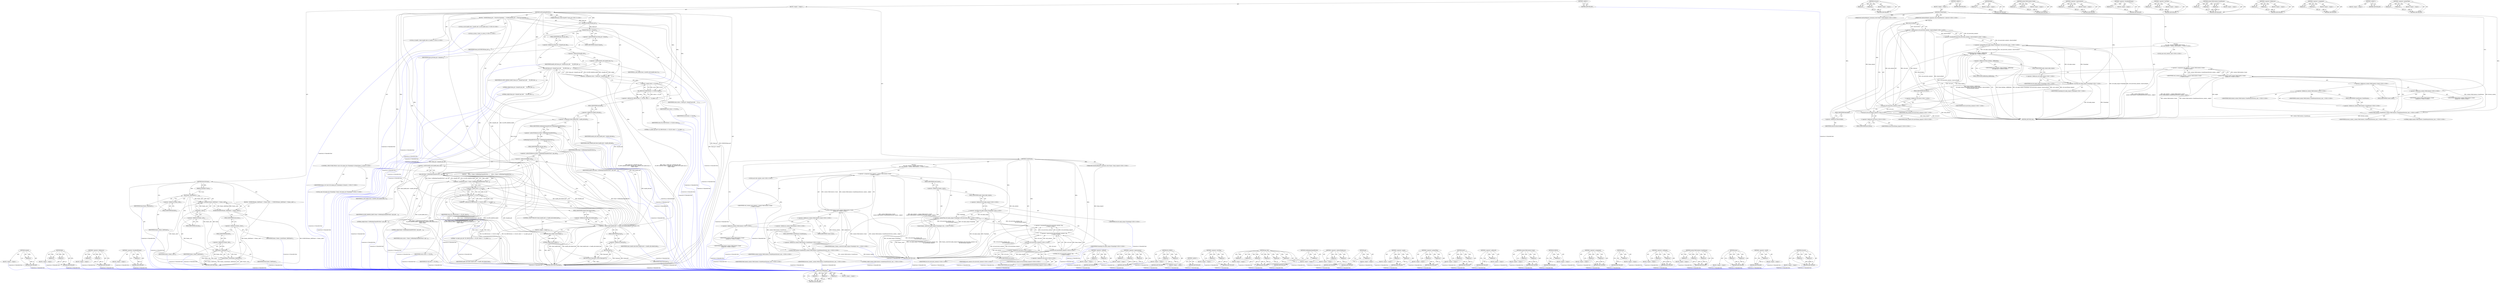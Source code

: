 digraph "std.move" {
vulnerable_101 [label=<(METHOD,AddBinding)>];
vulnerable_102 [label=<(PARAM,p1)>];
vulnerable_103 [label=<(PARAM,p2)>];
vulnerable_104 [label=<(PARAM,p3)>];
vulnerable_105 [label=<(BLOCK,&lt;empty&gt;,&lt;empty&gt;)>];
vulnerable_106 [label=<(METHOD_RETURN,ANY)>];
vulnerable_126 [label=<(METHOD,std.move)>];
vulnerable_127 [label=<(PARAM,p1)>];
vulnerable_128 [label=<(PARAM,p2)>];
vulnerable_129 [label=<(BLOCK,&lt;empty&gt;,&lt;empty&gt;)>];
vulnerable_130 [label=<(METHOD_RETURN,ANY)>];
vulnerable_6 [label=<(METHOD,&lt;global&gt;)<SUB>1</SUB>>];
vulnerable_7 [label=<(BLOCK,&lt;empty&gt;,&lt;empty&gt;)<SUB>1</SUB>>];
vulnerable_8 [label=<(METHOD,CreateFrame)<SUB>1</SUB>>];
vulnerable_9 [label="<(PARAM,fidl::InterfaceHandle&lt;chromium::web::FrameObserver&gt; observer)<SUB>2</SUB>>"];
vulnerable_10 [label="<(PARAM,fidl::InterfaceRequest&lt;chromium::web::Frame&gt; frame_request)<SUB>3</SUB>>"];
vulnerable_11 [label="<(BLOCK,{
   auto web_contents = content::WebContents::...,{
   auto web_contents = content::WebContents::...)<SUB>3</SUB>>"];
vulnerable_12 [label="<(LOCAL,auto web_contents: auto)<SUB>4</SUB>>"];
vulnerable_13 [label="<(&lt;operator&gt;.assignment,web_contents = content::WebContents::Create(
  ...)<SUB>4</SUB>>"];
vulnerable_14 [label="<(IDENTIFIER,web_contents,web_contents = content::WebContents::Create(
  ...)<SUB>4</SUB>>"];
vulnerable_15 [label="<(content.WebContents.Create,content::WebContents::Create(
       content::W...)<SUB>4</SUB>>"];
vulnerable_16 [label="<(&lt;operator&gt;.fieldAccess,content::WebContents::Create)<SUB>4</SUB>>"];
vulnerable_17 [label="<(&lt;operator&gt;.fieldAccess,content::WebContents)<SUB>4</SUB>>"];
vulnerable_18 [label="<(IDENTIFIER,content,content::WebContents::Create(
       content::W...)<SUB>4</SUB>>"];
vulnerable_19 [label="<(IDENTIFIER,WebContents,content::WebContents::Create(
       content::W...)<SUB>4</SUB>>"];
vulnerable_20 [label=<(FIELD_IDENTIFIER,Create,Create)<SUB>4</SUB>>];
vulnerable_21 [label="<(content.WebContents.CreateParams,content::WebContents::CreateParams(browser_cont...)<SUB>5</SUB>>"];
vulnerable_22 [label="<(&lt;operator&gt;.fieldAccess,content::WebContents::CreateParams)<SUB>5</SUB>>"];
vulnerable_23 [label="<(&lt;operator&gt;.fieldAccess,content::WebContents)<SUB>5</SUB>>"];
vulnerable_24 [label="<(IDENTIFIER,content,content::WebContents::CreateParams(browser_cont...)<SUB>5</SUB>>"];
vulnerable_25 [label="<(IDENTIFIER,WebContents,content::WebContents::CreateParams(browser_cont...)<SUB>5</SUB>>"];
vulnerable_26 [label=<(FIELD_IDENTIFIER,CreateParams,CreateParams)<SUB>5</SUB>>];
vulnerable_27 [label="<(IDENTIFIER,browser_context_,content::WebContents::CreateParams(browser_cont...)<SUB>5</SUB>>"];
vulnerable_28 [label="<(LITERAL,nullptr,content::WebContents::CreateParams(browser_cont...)<SUB>5</SUB>>"];
vulnerable_29 [label="<(AddBinding,frame_bindings_.AddBinding(
      std::make_uni...)<SUB>6</SUB>>"];
vulnerable_30 [label=<(&lt;operator&gt;.fieldAccess,frame_bindings_.AddBinding)<SUB>6</SUB>>];
vulnerable_31 [label="<(IDENTIFIER,frame_bindings_,frame_bindings_.AddBinding(
      std::make_uni...)<SUB>6</SUB>>"];
vulnerable_32 [label=<(FIELD_IDENTIFIER,AddBinding,AddBinding)<SUB>6</SUB>>];
vulnerable_33 [label="<(&lt;operator&gt;.greaterThan,std::make_unique&lt;FrameImpl&gt;(std::move(web_conte...)<SUB>7</SUB>>"];
vulnerable_34 [label="<(&lt;operator&gt;.lessThan,std::make_unique&lt;FrameImpl)<SUB>7</SUB>>"];
vulnerable_35 [label="<(&lt;operator&gt;.fieldAccess,std::make_unique)<SUB>7</SUB>>"];
vulnerable_36 [label="<(IDENTIFIER,std,std::make_unique&lt;FrameImpl)<SUB>7</SUB>>"];
vulnerable_37 [label=<(FIELD_IDENTIFIER,make_unique,make_unique)<SUB>7</SUB>>];
vulnerable_38 [label="<(IDENTIFIER,FrameImpl,std::make_unique&lt;FrameImpl)<SUB>7</SUB>>"];
vulnerable_39 [label="<(&lt;operator&gt;.bracketedPrimary,(std::move(web_contents), observer.Bind()))<SUB>7</SUB>>"];
vulnerable_40 [label="<(&lt;operator&gt;.expressionList,std::move(web_contents), observer.Bind())<SUB>7</SUB>>"];
vulnerable_41 [label="<(std.move,std::move(web_contents))<SUB>7</SUB>>"];
vulnerable_42 [label="<(&lt;operator&gt;.fieldAccess,std::move)<SUB>7</SUB>>"];
vulnerable_43 [label="<(IDENTIFIER,std,std::move(web_contents))<SUB>7</SUB>>"];
vulnerable_44 [label=<(FIELD_IDENTIFIER,move,move)<SUB>7</SUB>>];
vulnerable_45 [label="<(IDENTIFIER,web_contents,std::move(web_contents))<SUB>7</SUB>>"];
vulnerable_46 [label=<(Bind,observer.Bind())<SUB>7</SUB>>];
vulnerable_47 [label=<(&lt;operator&gt;.fieldAccess,observer.Bind)<SUB>7</SUB>>];
vulnerable_48 [label=<(IDENTIFIER,observer,observer.Bind())<SUB>7</SUB>>];
vulnerable_49 [label=<(FIELD_IDENTIFIER,Bind,Bind)<SUB>7</SUB>>];
vulnerable_50 [label="<(std.move,std::move(frame_request))<SUB>8</SUB>>"];
vulnerable_51 [label="<(&lt;operator&gt;.fieldAccess,std::move)<SUB>8</SUB>>"];
vulnerable_52 [label="<(IDENTIFIER,std,std::move(frame_request))<SUB>8</SUB>>"];
vulnerable_53 [label=<(FIELD_IDENTIFIER,move,move)<SUB>8</SUB>>];
vulnerable_54 [label="<(IDENTIFIER,frame_request,std::move(frame_request))<SUB>8</SUB>>"];
vulnerable_55 [label=<(METHOD_RETURN,void)<SUB>1</SUB>>];
vulnerable_57 [label=<(METHOD_RETURN,ANY)<SUB>1</SUB>>];
vulnerable_131 [label=<(METHOD,Bind)>];
vulnerable_132 [label=<(PARAM,p1)>];
vulnerable_133 [label=<(BLOCK,&lt;empty&gt;,&lt;empty&gt;)>];
vulnerable_134 [label=<(METHOD_RETURN,ANY)>];
vulnerable_85 [label=<(METHOD,content.WebContents.Create)>];
vulnerable_86 [label=<(PARAM,p1)>];
vulnerable_87 [label=<(PARAM,p2)>];
vulnerable_88 [label=<(BLOCK,&lt;empty&gt;,&lt;empty&gt;)>];
vulnerable_89 [label=<(METHOD_RETURN,ANY)>];
vulnerable_121 [label=<(METHOD,&lt;operator&gt;.expressionList)>];
vulnerable_122 [label=<(PARAM,p1)>];
vulnerable_123 [label=<(PARAM,p2)>];
vulnerable_124 [label=<(BLOCK,&lt;empty&gt;,&lt;empty&gt;)>];
vulnerable_125 [label=<(METHOD_RETURN,ANY)>];
vulnerable_117 [label=<(METHOD,&lt;operator&gt;.bracketedPrimary)>];
vulnerable_118 [label=<(PARAM,p1)>];
vulnerable_119 [label=<(BLOCK,&lt;empty&gt;,&lt;empty&gt;)>];
vulnerable_120 [label=<(METHOD_RETURN,ANY)>];
vulnerable_112 [label=<(METHOD,&lt;operator&gt;.lessThan)>];
vulnerable_113 [label=<(PARAM,p1)>];
vulnerable_114 [label=<(PARAM,p2)>];
vulnerable_115 [label=<(BLOCK,&lt;empty&gt;,&lt;empty&gt;)>];
vulnerable_116 [label=<(METHOD_RETURN,ANY)>];
vulnerable_95 [label=<(METHOD,content.WebContents.CreateParams)>];
vulnerable_96 [label=<(PARAM,p1)>];
vulnerable_97 [label=<(PARAM,p2)>];
vulnerable_98 [label=<(PARAM,p3)>];
vulnerable_99 [label=<(BLOCK,&lt;empty&gt;,&lt;empty&gt;)>];
vulnerable_100 [label=<(METHOD_RETURN,ANY)>];
vulnerable_90 [label=<(METHOD,&lt;operator&gt;.fieldAccess)>];
vulnerable_91 [label=<(PARAM,p1)>];
vulnerable_92 [label=<(PARAM,p2)>];
vulnerable_93 [label=<(BLOCK,&lt;empty&gt;,&lt;empty&gt;)>];
vulnerable_94 [label=<(METHOD_RETURN,ANY)>];
vulnerable_80 [label=<(METHOD,&lt;operator&gt;.assignment)>];
vulnerable_81 [label=<(PARAM,p1)>];
vulnerable_82 [label=<(PARAM,p2)>];
vulnerable_83 [label=<(BLOCK,&lt;empty&gt;,&lt;empty&gt;)>];
vulnerable_84 [label=<(METHOD_RETURN,ANY)>];
vulnerable_74 [label=<(METHOD,&lt;global&gt;)<SUB>1</SUB>>];
vulnerable_75 [label=<(BLOCK,&lt;empty&gt;,&lt;empty&gt;)>];
vulnerable_76 [label=<(METHOD_RETURN,ANY)>];
vulnerable_107 [label=<(METHOD,&lt;operator&gt;.greaterThan)>];
vulnerable_108 [label=<(PARAM,p1)>];
vulnerable_109 [label=<(PARAM,p2)>];
vulnerable_110 [label=<(BLOCK,&lt;empty&gt;,&lt;empty&gt;)>];
vulnerable_111 [label=<(METHOD_RETURN,ANY)>];
fixed_277 [label=<(METHOD,channel)>];
fixed_278 [label=<(PARAM,p1)>];
fixed_279 [label=<(BLOCK,&lt;empty&gt;,&lt;empty&gt;)>];
fixed_280 [label=<(METHOD_RETURN,ANY)>];
fixed_254 [label=<(METHOD,find)>];
fixed_255 [label=<(PARAM,p1)>];
fixed_256 [label=<(PARAM,p2)>];
fixed_257 [label=<(BLOCK,&lt;empty&gt;,&lt;empty&gt;)>];
fixed_258 [label=<(METHOD_RETURN,ANY)>];
fixed_204 [label=<(METHOD,&lt;operator&gt;.fieldAccess)>];
fixed_205 [label=<(PARAM,p1)>];
fixed_206 [label=<(PARAM,p2)>];
fixed_207 [label=<(BLOCK,&lt;empty&gt;,&lt;empty&gt;)>];
fixed_208 [label=<(METHOD_RETURN,ANY)>];
fixed_230 [label=<(METHOD,&lt;operator&gt;.bracketedPrimary)>];
fixed_231 [label=<(PARAM,p1)>];
fixed_232 [label=<(BLOCK,&lt;empty&gt;,&lt;empty&gt;)>];
fixed_233 [label=<(METHOD_RETURN,ANY)>];
fixed_6 [label=<(METHOD,&lt;global&gt;)<SUB>1</SUB>>];
fixed_7 [label=<(BLOCK,&lt;empty&gt;,&lt;empty&gt;)<SUB>1</SUB>>];
fixed_8 [label=<(METHOD,CreateFrame)<SUB>1</SUB>>];
fixed_9 [label="<(PARAM,fidl::InterfaceRequest&lt;chromium::web::Frame&gt; frame_request)<SUB>2</SUB>>"];
fixed_10 [label="<(BLOCK,{
   auto web_contents = content::WebContents::...,{
   auto web_contents = content::WebContents::...)<SUB>2</SUB>>"];
fixed_11 [label="<(LOCAL,auto web_contents: auto)<SUB>3</SUB>>"];
fixed_12 [label="<(&lt;operator&gt;.assignment,web_contents = content::WebContents::Create(
  ...)<SUB>3</SUB>>"];
fixed_13 [label="<(IDENTIFIER,web_contents,web_contents = content::WebContents::Create(
  ...)<SUB>3</SUB>>"];
fixed_14 [label="<(content.WebContents.Create,content::WebContents::Create(
       content::W...)<SUB>3</SUB>>"];
fixed_15 [label="<(&lt;operator&gt;.fieldAccess,content::WebContents::Create)<SUB>3</SUB>>"];
fixed_16 [label="<(&lt;operator&gt;.fieldAccess,content::WebContents)<SUB>3</SUB>>"];
fixed_17 [label="<(IDENTIFIER,content,content::WebContents::Create(
       content::W...)<SUB>3</SUB>>"];
fixed_18 [label="<(IDENTIFIER,WebContents,content::WebContents::Create(
       content::W...)<SUB>3</SUB>>"];
fixed_19 [label=<(FIELD_IDENTIFIER,Create,Create)<SUB>3</SUB>>];
fixed_20 [label="<(content.WebContents.CreateParams,content::WebContents::CreateParams(browser_cont...)<SUB>4</SUB>>"];
fixed_21 [label="<(&lt;operator&gt;.fieldAccess,content::WebContents::CreateParams)<SUB>4</SUB>>"];
fixed_22 [label="<(&lt;operator&gt;.fieldAccess,content::WebContents)<SUB>4</SUB>>"];
fixed_23 [label="<(IDENTIFIER,content,content::WebContents::CreateParams(browser_cont...)<SUB>4</SUB>>"];
fixed_24 [label="<(IDENTIFIER,WebContents,content::WebContents::CreateParams(browser_cont...)<SUB>4</SUB>>"];
fixed_25 [label=<(FIELD_IDENTIFIER,CreateParams,CreateParams)<SUB>4</SUB>>];
fixed_26 [label="<(IDENTIFIER,browser_context_,content::WebContents::CreateParams(browser_cont...)<SUB>4</SUB>>"];
fixed_27 [label="<(LITERAL,nullptr,content::WebContents::CreateParams(browser_cont...)<SUB>4</SUB>>"];
fixed_28 [label="<(insert,frames_.insert(std::make_unique&lt;FrameImpl&gt;(std:...)<SUB>5</SUB>>"];
fixed_29 [label=<(&lt;operator&gt;.fieldAccess,frames_.insert)<SUB>5</SUB>>];
fixed_30 [label="<(IDENTIFIER,frames_,frames_.insert(std::make_unique&lt;FrameImpl&gt;(std:...)<SUB>5</SUB>>"];
fixed_31 [label=<(FIELD_IDENTIFIER,insert,insert)<SUB>5</SUB>>];
fixed_32 [label="<(&lt;operator&gt;.greaterThan,std::make_unique&lt;FrameImpl&gt;(std::move(web_conte...)<SUB>5</SUB>>"];
fixed_33 [label="<(&lt;operator&gt;.lessThan,std::make_unique&lt;FrameImpl)<SUB>5</SUB>>"];
fixed_34 [label="<(&lt;operator&gt;.fieldAccess,std::make_unique)<SUB>5</SUB>>"];
fixed_35 [label="<(IDENTIFIER,std,std::make_unique&lt;FrameImpl)<SUB>5</SUB>>"];
fixed_36 [label=<(FIELD_IDENTIFIER,make_unique,make_unique)<SUB>5</SUB>>];
fixed_37 [label="<(IDENTIFIER,FrameImpl,std::make_unique&lt;FrameImpl)<SUB>5</SUB>>"];
fixed_38 [label="<(&lt;operator&gt;.bracketedPrimary,(std::move(web_contents), this,
               ...)<SUB>5</SUB>>"];
fixed_39 [label="<(&lt;operator&gt;.expressionList,std::move(web_contents), this,
                ...)<SUB>5</SUB>>"];
fixed_40 [label="<(std.move,std::move(web_contents))<SUB>5</SUB>>"];
fixed_41 [label="<(&lt;operator&gt;.fieldAccess,std::move)<SUB>5</SUB>>"];
fixed_42 [label="<(IDENTIFIER,std,std::move(web_contents))<SUB>5</SUB>>"];
fixed_43 [label=<(FIELD_IDENTIFIER,move,move)<SUB>5</SUB>>];
fixed_44 [label="<(IDENTIFIER,web_contents,std::move(web_contents))<SUB>5</SUB>>"];
fixed_45 [label="<(LITERAL,this,std::move(web_contents), this,
                ...)<SUB>5</SUB>>"];
fixed_46 [label="<(std.move,std::move(frame_request))<SUB>6</SUB>>"];
fixed_47 [label="<(&lt;operator&gt;.fieldAccess,std::move)<SUB>6</SUB>>"];
fixed_48 [label="<(IDENTIFIER,std,std::move(frame_request))<SUB>6</SUB>>"];
fixed_49 [label=<(FIELD_IDENTIFIER,move,move)<SUB>6</SUB>>];
fixed_50 [label="<(IDENTIFIER,frame_request,std::move(frame_request))<SUB>6</SUB>>"];
fixed_51 [label=<(METHOD_RETURN,void)<SUB>1</SUB>>];
fixed_53 [label=<(METHOD,DestroyFrame)<SUB>9</SUB>>];
fixed_54 [label=<(PARAM,FrameImpl* frame)<SUB>9</SUB>>];
fixed_55 [label=<(BLOCK,{
  DCHECK(frames_.find(frame) != frames_.end()...,{
  DCHECK(frames_.find(frame) != frames_.end()...)<SUB>9</SUB>>];
fixed_56 [label=<(DCHECK,DCHECK(frames_.find(frame) != frames_.end()))<SUB>10</SUB>>];
fixed_57 [label=<(&lt;operator&gt;.notEquals,frames_.find(frame) != frames_.end())<SUB>10</SUB>>];
fixed_58 [label=<(find,frames_.find(frame))<SUB>10</SUB>>];
fixed_59 [label=<(&lt;operator&gt;.fieldAccess,frames_.find)<SUB>10</SUB>>];
fixed_60 [label=<(IDENTIFIER,frames_,frames_.find(frame))<SUB>10</SUB>>];
fixed_61 [label=<(FIELD_IDENTIFIER,find,find)<SUB>10</SUB>>];
fixed_62 [label=<(IDENTIFIER,frame,frames_.find(frame))<SUB>10</SUB>>];
fixed_63 [label=<(end,frames_.end())<SUB>10</SUB>>];
fixed_64 [label=<(&lt;operator&gt;.fieldAccess,frames_.end)<SUB>10</SUB>>];
fixed_65 [label=<(IDENTIFIER,frames_,frames_.end())<SUB>10</SUB>>];
fixed_66 [label=<(FIELD_IDENTIFIER,end,end)<SUB>10</SUB>>];
fixed_67 [label=<(erase,frames_.erase(frames_.find(frame)))<SUB>11</SUB>>];
fixed_68 [label=<(&lt;operator&gt;.fieldAccess,frames_.erase)<SUB>11</SUB>>];
fixed_69 [label=<(IDENTIFIER,frames_,frames_.erase(frames_.find(frame)))<SUB>11</SUB>>];
fixed_70 [label=<(FIELD_IDENTIFIER,erase,erase)<SUB>11</SUB>>];
fixed_71 [label=<(find,frames_.find(frame))<SUB>11</SUB>>];
fixed_72 [label=<(&lt;operator&gt;.fieldAccess,frames_.find)<SUB>11</SUB>>];
fixed_73 [label=<(IDENTIFIER,frames_,frames_.find(frame))<SUB>11</SUB>>];
fixed_74 [label=<(FIELD_IDENTIFIER,find,find)<SUB>11</SUB>>];
fixed_75 [label=<(IDENTIFIER,frame,frames_.find(frame))<SUB>11</SUB>>];
fixed_76 [label=<(METHOD_RETURN,void)<SUB>9</SUB>>];
fixed_78 [label=<(METHOD,GetFrameImplForTest)<SUB>14</SUB>>];
fixed_79 [label="<(PARAM,chromium::web::FramePtr* frame_ptr)<SUB>15</SUB>>"];
fixed_80 [label=<(BLOCK,{
  DCHECK(frame_ptr);

  // Find the FrameImpl...,{
  DCHECK(frame_ptr);

  // Find the FrameImpl...)<SUB>15</SUB>>];
fixed_81 [label=<(DCHECK,DCHECK(frame_ptr))<SUB>16</SUB>>];
fixed_82 [label=<(IDENTIFIER,frame_ptr,DCHECK(frame_ptr))<SUB>16</SUB>>];
fixed_83 [label="<(LOCAL,zx_info_handle_basic_t handle_info: zx_info_handle_basic_t)<SUB>20</SUB>>"];
fixed_84 [label="<(LOCAL,zx_status_t status: zx_status_t)<SUB>21</SUB>>"];
fixed_85 [label=<(&lt;operator&gt;.assignment,status = frame_ptr-&gt;channel().get_info(
      Z...)<SUB>21</SUB>>];
fixed_86 [label=<(IDENTIFIER,status,status = frame_ptr-&gt;channel().get_info(
      Z...)<SUB>21</SUB>>];
fixed_87 [label=<(get_info,frame_ptr-&gt;channel().get_info(
      ZX_INFO_HA...)<SUB>21</SUB>>];
fixed_88 [label=<(&lt;operator&gt;.fieldAccess,frame_ptr-&gt;channel().get_info)<SUB>21</SUB>>];
fixed_89 [label=<(channel,frame_ptr-&gt;channel())<SUB>21</SUB>>];
fixed_90 [label=<(&lt;operator&gt;.indirectFieldAccess,frame_ptr-&gt;channel)<SUB>21</SUB>>];
fixed_91 [label=<(IDENTIFIER,frame_ptr,frame_ptr-&gt;channel())<SUB>21</SUB>>];
fixed_92 [label=<(FIELD_IDENTIFIER,channel,channel)<SUB>21</SUB>>];
fixed_93 [label=<(FIELD_IDENTIFIER,get_info,get_info)<SUB>21</SUB>>];
fixed_94 [label=<(IDENTIFIER,ZX_INFO_HANDLE_BASIC,frame_ptr-&gt;channel().get_info(
      ZX_INFO_HA...)<SUB>22</SUB>>];
fixed_95 [label=<(&lt;operator&gt;.addressOf,&amp;handle_info)<SUB>22</SUB>>];
fixed_96 [label=<(IDENTIFIER,handle_info,frame_ptr-&gt;channel().get_info(
      ZX_INFO_HA...)<SUB>22</SUB>>];
fixed_97 [label=<(&lt;operator&gt;.sizeOf,sizeof(zx_info_handle_basic_t))<SUB>22</SUB>>];
fixed_98 [label=<(IDENTIFIER,zx_info_handle_basic_t,sizeof(zx_info_handle_basic_t))<SUB>22</SUB>>];
fixed_99 [label=<(LITERAL,nullptr,frame_ptr-&gt;channel().get_info(
      ZX_INFO_HA...)<SUB>23</SUB>>];
fixed_100 [label=<(LITERAL,nullptr,frame_ptr-&gt;channel().get_info(
      ZX_INFO_HA...)<SUB>23</SUB>>];
fixed_101 [label=<(&lt;operator&gt;.shiftLeft,ZX_CHECK(status == ZX_OK, status) &lt;&lt; &quot;zx_object...)<SUB>24</SUB>>];
fixed_102 [label=<(ZX_CHECK,ZX_CHECK(status == ZX_OK, status))<SUB>24</SUB>>];
fixed_103 [label=<(&lt;operator&gt;.equals,status == ZX_OK)<SUB>24</SUB>>];
fixed_104 [label=<(IDENTIFIER,status,status == ZX_OK)<SUB>24</SUB>>];
fixed_105 [label=<(IDENTIFIER,ZX_OK,status == ZX_OK)<SUB>24</SUB>>];
fixed_106 [label=<(IDENTIFIER,status,ZX_CHECK(status == ZX_OK, status))<SUB>24</SUB>>];
fixed_107 [label=<(LITERAL,&quot;zx_object_get_info&quot;,ZX_CHECK(status == ZX_OK, status) &lt;&lt; &quot;zx_object...)<SUB>24</SUB>>];
fixed_108 [label="<(LOCAL,zx_handle_t client_handle_koid: zx_handle_t)<SUB>25</SUB>>"];
fixed_109 [label=<(&lt;operator&gt;.assignment,client_handle_koid = handle_info.koid)<SUB>25</SUB>>];
fixed_110 [label=<(IDENTIFIER,client_handle_koid,client_handle_koid = handle_info.koid)<SUB>25</SUB>>];
fixed_111 [label=<(&lt;operator&gt;.fieldAccess,handle_info.koid)<SUB>25</SUB>>];
fixed_112 [label=<(IDENTIFIER,handle_info,client_handle_koid = handle_info.koid)<SUB>25</SUB>>];
fixed_113 [label=<(FIELD_IDENTIFIER,koid,koid)<SUB>25</SUB>>];
fixed_114 [label="<(CONTROL_STRUCTURE,FOR,for (const std::unique_ptr&lt;FrameImpl&gt;&amp; frame:frames_))<SUB>27</SUB>>"];
fixed_115 [label="<(IDENTIFIER,frames_,for (const std::unique_ptr&lt;FrameImpl&gt;&amp; frame:fr...)<SUB>27</SUB>>"];
fixed_116 [label="<(LOCAL,const std.unique_ptr&lt;FrameImpl&gt; frame: std.unique_ptr&lt;FrameImpl&gt;)<SUB>27</SUB>>"];
fixed_117 [label=<(BLOCK,{
    status = frame-&gt;GetBindingChannelForTest(...,{
    status = frame-&gt;GetBindingChannelForTest(...)<SUB>27</SUB>>];
fixed_118 [label=<(&lt;operator&gt;.assignment,status = frame-&gt;GetBindingChannelForTest()-&gt;get...)<SUB>28</SUB>>];
fixed_119 [label=<(IDENTIFIER,status,status = frame-&gt;GetBindingChannelForTest()-&gt;get...)<SUB>28</SUB>>];
fixed_120 [label=<(get_info,frame-&gt;GetBindingChannelForTest()-&gt;get_info(
  ...)<SUB>28</SUB>>];
fixed_121 [label=<(&lt;operator&gt;.indirectFieldAccess,frame-&gt;GetBindingChannelForTest()-&gt;get_info)<SUB>28</SUB>>];
fixed_122 [label=<(GetBindingChannelForTest,frame-&gt;GetBindingChannelForTest())<SUB>28</SUB>>];
fixed_123 [label=<(&lt;operator&gt;.indirectFieldAccess,frame-&gt;GetBindingChannelForTest)<SUB>28</SUB>>];
fixed_124 [label=<(IDENTIFIER,frame,frame-&gt;GetBindingChannelForTest())<SUB>28</SUB>>];
fixed_125 [label=<(FIELD_IDENTIFIER,GetBindingChannelForTest,GetBindingChannelForTest)<SUB>28</SUB>>];
fixed_126 [label=<(FIELD_IDENTIFIER,get_info,get_info)<SUB>28</SUB>>];
fixed_127 [label=<(IDENTIFIER,ZX_INFO_HANDLE_BASIC,frame-&gt;GetBindingChannelForTest()-&gt;get_info(
  ...)<SUB>29</SUB>>];
fixed_128 [label=<(&lt;operator&gt;.addressOf,&amp;handle_info)<SUB>29</SUB>>];
fixed_129 [label=<(IDENTIFIER,handle_info,frame-&gt;GetBindingChannelForTest()-&gt;get_info(
  ...)<SUB>29</SUB>>];
fixed_130 [label=<(&lt;operator&gt;.sizeOf,sizeof(zx_info_handle_basic_t))<SUB>29</SUB>>];
fixed_131 [label=<(IDENTIFIER,zx_info_handle_basic_t,sizeof(zx_info_handle_basic_t))<SUB>29</SUB>>];
fixed_132 [label=<(LITERAL,nullptr,frame-&gt;GetBindingChannelForTest()-&gt;get_info(
  ...)<SUB>30</SUB>>];
fixed_133 [label=<(LITERAL,nullptr,frame-&gt;GetBindingChannelForTest()-&gt;get_info(
  ...)<SUB>30</SUB>>];
fixed_134 [label=<(&lt;operator&gt;.shiftLeft,ZX_CHECK(status == ZX_OK, status) &lt;&lt; &quot;zx_object...)<SUB>31</SUB>>];
fixed_135 [label=<(ZX_CHECK,ZX_CHECK(status == ZX_OK, status))<SUB>31</SUB>>];
fixed_136 [label=<(&lt;operator&gt;.equals,status == ZX_OK)<SUB>31</SUB>>];
fixed_137 [label=<(IDENTIFIER,status,status == ZX_OK)<SUB>31</SUB>>];
fixed_138 [label=<(IDENTIFIER,ZX_OK,status == ZX_OK)<SUB>31</SUB>>];
fixed_139 [label=<(IDENTIFIER,status,ZX_CHECK(status == ZX_OK, status))<SUB>31</SUB>>];
fixed_140 [label=<(LITERAL,&quot;zx_object_get_info&quot;,ZX_CHECK(status == ZX_OK, status) &lt;&lt; &quot;zx_object...)<SUB>31</SUB>>];
fixed_141 [label=<(CONTROL_STRUCTURE,IF,if (client_handle_koid == handle_info.related_koid))<SUB>33</SUB>>];
fixed_142 [label=<(&lt;operator&gt;.equals,client_handle_koid == handle_info.related_koid)<SUB>33</SUB>>];
fixed_143 [label=<(IDENTIFIER,client_handle_koid,client_handle_koid == handle_info.related_koid)<SUB>33</SUB>>];
fixed_144 [label=<(&lt;operator&gt;.fieldAccess,handle_info.related_koid)<SUB>33</SUB>>];
fixed_145 [label=<(IDENTIFIER,handle_info,client_handle_koid == handle_info.related_koid)<SUB>33</SUB>>];
fixed_146 [label=<(FIELD_IDENTIFIER,related_koid,related_koid)<SUB>33</SUB>>];
fixed_147 [label=<(BLOCK,&lt;empty&gt;,&lt;empty&gt;)<SUB>34</SUB>>];
fixed_148 [label=<(RETURN,return frame.get();,return frame.get();)<SUB>34</SUB>>];
fixed_149 [label=<(get,frame.get())<SUB>34</SUB>>];
fixed_150 [label=<(&lt;operator&gt;.fieldAccess,frame.get)<SUB>34</SUB>>];
fixed_151 [label=<(IDENTIFIER,frame,frame.get())<SUB>34</SUB>>];
fixed_152 [label=<(FIELD_IDENTIFIER,get,get)<SUB>34</SUB>>];
fixed_153 [label=<(RETURN,return nullptr;,return nullptr;)<SUB>37</SUB>>];
fixed_154 [label=<(LITERAL,nullptr,return nullptr;)<SUB>37</SUB>>];
fixed_155 [label=<(METHOD_RETURN,FrameImpl)<SUB>14</SUB>>];
fixed_157 [label=<(METHOD_RETURN,ANY)<SUB>1</SUB>>];
fixed_294 [label=<(METHOD,&lt;operator&gt;.shiftLeft)>];
fixed_295 [label=<(PARAM,p1)>];
fixed_296 [label=<(PARAM,p2)>];
fixed_297 [label=<(BLOCK,&lt;empty&gt;,&lt;empty&gt;)>];
fixed_298 [label=<(METHOD_RETURN,ANY)>];
fixed_234 [label=<(METHOD,&lt;operator&gt;.expressionList)>];
fixed_235 [label=<(PARAM,p1)>];
fixed_236 [label=<(PARAM,p2)>];
fixed_237 [label=<(PARAM,p3)>];
fixed_238 [label=<(BLOCK,&lt;empty&gt;,&lt;empty&gt;)>];
fixed_239 [label=<(METHOD_RETURN,ANY)>];
fixed_299 [label=<(METHOD,ZX_CHECK)>];
fixed_300 [label=<(PARAM,p1)>];
fixed_301 [label=<(PARAM,p2)>];
fixed_302 [label=<(BLOCK,&lt;empty&gt;,&lt;empty&gt;)>];
fixed_303 [label=<(METHOD_RETURN,ANY)>];
fixed_188 [label=<(METHOD,&lt;global&gt;)<SUB>1</SUB>>];
fixed_189 [label=<(BLOCK,&lt;empty&gt;,&lt;empty&gt;)>];
fixed_190 [label=<(METHOD_RETURN,ANY)>];
fixed_225 [label=<(METHOD,&lt;operator&gt;.lessThan)>];
fixed_226 [label=<(PARAM,p1)>];
fixed_227 [label=<(PARAM,p2)>];
fixed_228 [label=<(BLOCK,&lt;empty&gt;,&lt;empty&gt;)>];
fixed_229 [label=<(METHOD_RETURN,ANY)>];
fixed_268 [label=<(METHOD,get_info)>];
fixed_269 [label=<(PARAM,p1)>];
fixed_270 [label=<(PARAM,p2)>];
fixed_271 [label=<(PARAM,p3)>];
fixed_272 [label=<(PARAM,p4)>];
fixed_273 [label=<(PARAM,p5)>];
fixed_274 [label=<(PARAM,p6)>];
fixed_275 [label=<(BLOCK,&lt;empty&gt;,&lt;empty&gt;)>];
fixed_276 [label=<(METHOD_RETURN,ANY)>];
fixed_309 [label=<(METHOD,GetBindingChannelForTest)>];
fixed_310 [label=<(PARAM,p1)>];
fixed_311 [label=<(BLOCK,&lt;empty&gt;,&lt;empty&gt;)>];
fixed_312 [label=<(METHOD_RETURN,ANY)>];
fixed_281 [label=<(METHOD,&lt;operator&gt;.indirectFieldAccess)>];
fixed_282 [label=<(PARAM,p1)>];
fixed_283 [label=<(PARAM,p2)>];
fixed_284 [label=<(BLOCK,&lt;empty&gt;,&lt;empty&gt;)>];
fixed_285 [label=<(METHOD_RETURN,ANY)>];
fixed_313 [label=<(METHOD,get)>];
fixed_314 [label=<(PARAM,p1)>];
fixed_315 [label=<(BLOCK,&lt;empty&gt;,&lt;empty&gt;)>];
fixed_316 [label=<(METHOD_RETURN,ANY)>];
fixed_304 [label=<(METHOD,&lt;operator&gt;.equals)>];
fixed_305 [label=<(PARAM,p1)>];
fixed_306 [label=<(PARAM,p2)>];
fixed_307 [label=<(BLOCK,&lt;empty&gt;,&lt;empty&gt;)>];
fixed_308 [label=<(METHOD_RETURN,ANY)>];
fixed_220 [label=<(METHOD,&lt;operator&gt;.greaterThan)>];
fixed_221 [label=<(PARAM,p1)>];
fixed_222 [label=<(PARAM,p2)>];
fixed_223 [label=<(BLOCK,&lt;empty&gt;,&lt;empty&gt;)>];
fixed_224 [label=<(METHOD_RETURN,ANY)>];
fixed_215 [label=<(METHOD,insert)>];
fixed_216 [label=<(PARAM,p1)>];
fixed_217 [label=<(PARAM,p2)>];
fixed_218 [label=<(BLOCK,&lt;empty&gt;,&lt;empty&gt;)>];
fixed_219 [label=<(METHOD_RETURN,ANY)>];
fixed_286 [label=<(METHOD,&lt;operator&gt;.addressOf)>];
fixed_287 [label=<(PARAM,p1)>];
fixed_288 [label=<(BLOCK,&lt;empty&gt;,&lt;empty&gt;)>];
fixed_289 [label=<(METHOD_RETURN,ANY)>];
fixed_199 [label=<(METHOD,content.WebContents.Create)>];
fixed_200 [label=<(PARAM,p1)>];
fixed_201 [label=<(PARAM,p2)>];
fixed_202 [label=<(BLOCK,&lt;empty&gt;,&lt;empty&gt;)>];
fixed_203 [label=<(METHOD_RETURN,ANY)>];
fixed_245 [label=<(METHOD,DCHECK)>];
fixed_246 [label=<(PARAM,p1)>];
fixed_247 [label=<(BLOCK,&lt;empty&gt;,&lt;empty&gt;)>];
fixed_248 [label=<(METHOD_RETURN,ANY)>];
fixed_194 [label=<(METHOD,&lt;operator&gt;.assignment)>];
fixed_195 [label=<(PARAM,p1)>];
fixed_196 [label=<(PARAM,p2)>];
fixed_197 [label=<(BLOCK,&lt;empty&gt;,&lt;empty&gt;)>];
fixed_198 [label=<(METHOD_RETURN,ANY)>];
fixed_259 [label=<(METHOD,end)>];
fixed_260 [label=<(PARAM,p1)>];
fixed_261 [label=<(BLOCK,&lt;empty&gt;,&lt;empty&gt;)>];
fixed_262 [label=<(METHOD_RETURN,ANY)>];
fixed_249 [label=<(METHOD,&lt;operator&gt;.notEquals)>];
fixed_250 [label=<(PARAM,p1)>];
fixed_251 [label=<(PARAM,p2)>];
fixed_252 [label=<(BLOCK,&lt;empty&gt;,&lt;empty&gt;)>];
fixed_253 [label=<(METHOD_RETURN,ANY)>];
fixed_209 [label=<(METHOD,content.WebContents.CreateParams)>];
fixed_210 [label=<(PARAM,p1)>];
fixed_211 [label=<(PARAM,p2)>];
fixed_212 [label=<(PARAM,p3)>];
fixed_213 [label=<(BLOCK,&lt;empty&gt;,&lt;empty&gt;)>];
fixed_214 [label=<(METHOD_RETURN,ANY)>];
fixed_263 [label=<(METHOD,erase)>];
fixed_264 [label=<(PARAM,p1)>];
fixed_265 [label=<(PARAM,p2)>];
fixed_266 [label=<(BLOCK,&lt;empty&gt;,&lt;empty&gt;)>];
fixed_267 [label=<(METHOD_RETURN,ANY)>];
fixed_290 [label=<(METHOD,&lt;operator&gt;.sizeOf)>];
fixed_291 [label=<(PARAM,p1)>];
fixed_292 [label=<(BLOCK,&lt;empty&gt;,&lt;empty&gt;)>];
fixed_293 [label=<(METHOD_RETURN,ANY)>];
fixed_240 [label=<(METHOD,std.move)>];
fixed_241 [label=<(PARAM,p1)>];
fixed_242 [label=<(PARAM,p2)>];
fixed_243 [label=<(BLOCK,&lt;empty&gt;,&lt;empty&gt;)>];
fixed_244 [label=<(METHOD_RETURN,ANY)>];
vulnerable_101 -> vulnerable_102  [key=0, label="AST: "];
vulnerable_101 -> vulnerable_102  [key=1, label="DDG: "];
vulnerable_101 -> vulnerable_105  [key=0, label="AST: "];
vulnerable_101 -> vulnerable_103  [key=0, label="AST: "];
vulnerable_101 -> vulnerable_103  [key=1, label="DDG: "];
vulnerable_101 -> vulnerable_106  [key=0, label="AST: "];
vulnerable_101 -> vulnerable_106  [key=1, label="CFG: "];
vulnerable_101 -> vulnerable_104  [key=0, label="AST: "];
vulnerable_101 -> vulnerable_104  [key=1, label="DDG: "];
vulnerable_102 -> vulnerable_106  [key=0, label="DDG: p1"];
vulnerable_103 -> vulnerable_106  [key=0, label="DDG: p2"];
vulnerable_104 -> vulnerable_106  [key=0, label="DDG: p3"];
vulnerable_126 -> vulnerable_127  [key=0, label="AST: "];
vulnerable_126 -> vulnerable_127  [key=1, label="DDG: "];
vulnerable_126 -> vulnerable_129  [key=0, label="AST: "];
vulnerable_126 -> vulnerable_128  [key=0, label="AST: "];
vulnerable_126 -> vulnerable_128  [key=1, label="DDG: "];
vulnerable_126 -> vulnerable_130  [key=0, label="AST: "];
vulnerable_126 -> vulnerable_130  [key=1, label="CFG: "];
vulnerable_127 -> vulnerable_130  [key=0, label="DDG: p1"];
vulnerable_128 -> vulnerable_130  [key=0, label="DDG: p2"];
vulnerable_6 -> vulnerable_7  [key=0, label="AST: "];
vulnerable_6 -> vulnerable_57  [key=0, label="AST: "];
vulnerable_6 -> vulnerable_57  [key=1, label="CFG: "];
vulnerable_7 -> vulnerable_8  [key=0, label="AST: "];
vulnerable_8 -> vulnerable_9  [key=0, label="AST: "];
vulnerable_8 -> vulnerable_9  [key=1, label="DDG: "];
vulnerable_8 -> vulnerable_10  [key=0, label="AST: "];
vulnerable_8 -> vulnerable_10  [key=1, label="DDG: "];
vulnerable_8 -> vulnerable_11  [key=0, label="AST: "];
vulnerable_8 -> vulnerable_55  [key=0, label="AST: "];
vulnerable_8 -> vulnerable_17  [key=0, label="CFG: "];
vulnerable_8 -> vulnerable_50  [key=0, label="DDG: "];
vulnerable_8 -> vulnerable_21  [key=0, label="DDG: "];
vulnerable_8 -> vulnerable_34  [key=0, label="DDG: "];
vulnerable_8 -> vulnerable_41  [key=0, label="DDG: "];
vulnerable_9 -> vulnerable_55  [key=0, label="DDG: observer"];
vulnerable_9 -> vulnerable_46  [key=0, label="DDG: observer"];
vulnerable_10 -> vulnerable_50  [key=0, label="DDG: frame_request"];
vulnerable_11 -> vulnerable_12  [key=0, label="AST: "];
vulnerable_11 -> vulnerable_13  [key=0, label="AST: "];
vulnerable_11 -> vulnerable_29  [key=0, label="AST: "];
vulnerable_13 -> vulnerable_14  [key=0, label="AST: "];
vulnerable_13 -> vulnerable_15  [key=0, label="AST: "];
vulnerable_13 -> vulnerable_32  [key=0, label="CFG: "];
vulnerable_13 -> vulnerable_55  [key=0, label="DDG: content::WebContents::Create(
       content::WebContents::CreateParams(browser_context_, nullptr))"];
vulnerable_13 -> vulnerable_55  [key=1, label="DDG: web_contents = content::WebContents::Create(
       content::WebContents::CreateParams(browser_context_, nullptr))"];
vulnerable_13 -> vulnerable_41  [key=0, label="DDG: web_contents"];
vulnerable_15 -> vulnerable_16  [key=0, label="AST: "];
vulnerable_15 -> vulnerable_21  [key=0, label="AST: "];
vulnerable_15 -> vulnerable_13  [key=0, label="CFG: "];
vulnerable_15 -> vulnerable_13  [key=1, label="DDG: content::WebContents::Create"];
vulnerable_15 -> vulnerable_13  [key=2, label="DDG: content::WebContents::CreateParams(browser_context_, nullptr)"];
vulnerable_15 -> vulnerable_55  [key=0, label="DDG: content::WebContents::Create"];
vulnerable_15 -> vulnerable_55  [key=1, label="DDG: content::WebContents::CreateParams(browser_context_, nullptr)"];
vulnerable_16 -> vulnerable_17  [key=0, label="AST: "];
vulnerable_16 -> vulnerable_20  [key=0, label="AST: "];
vulnerable_16 -> vulnerable_23  [key=0, label="CFG: "];
vulnerable_17 -> vulnerable_18  [key=0, label="AST: "];
vulnerable_17 -> vulnerable_19  [key=0, label="AST: "];
vulnerable_17 -> vulnerable_20  [key=0, label="CFG: "];
vulnerable_20 -> vulnerable_16  [key=0, label="CFG: "];
vulnerable_21 -> vulnerable_22  [key=0, label="AST: "];
vulnerable_21 -> vulnerable_27  [key=0, label="AST: "];
vulnerable_21 -> vulnerable_28  [key=0, label="AST: "];
vulnerable_21 -> vulnerable_15  [key=0, label="CFG: "];
vulnerable_21 -> vulnerable_15  [key=1, label="DDG: content::WebContents::CreateParams"];
vulnerable_21 -> vulnerable_15  [key=2, label="DDG: browser_context_"];
vulnerable_21 -> vulnerable_15  [key=3, label="DDG: nullptr"];
vulnerable_21 -> vulnerable_55  [key=0, label="DDG: content::WebContents::CreateParams"];
vulnerable_21 -> vulnerable_55  [key=1, label="DDG: browser_context_"];
vulnerable_22 -> vulnerable_23  [key=0, label="AST: "];
vulnerable_22 -> vulnerable_26  [key=0, label="AST: "];
vulnerable_22 -> vulnerable_21  [key=0, label="CFG: "];
vulnerable_23 -> vulnerable_24  [key=0, label="AST: "];
vulnerable_23 -> vulnerable_25  [key=0, label="AST: "];
vulnerable_23 -> vulnerable_26  [key=0, label="CFG: "];
vulnerable_26 -> vulnerable_22  [key=0, label="CFG: "];
vulnerable_29 -> vulnerable_30  [key=0, label="AST: "];
vulnerable_29 -> vulnerable_33  [key=0, label="AST: "];
vulnerable_29 -> vulnerable_50  [key=0, label="AST: "];
vulnerable_29 -> vulnerable_55  [key=0, label="CFG: "];
vulnerable_29 -> vulnerable_55  [key=1, label="DDG: frame_bindings_.AddBinding"];
vulnerable_29 -> vulnerable_55  [key=2, label="DDG: std::make_unique&lt;FrameImpl&gt;(std::move(web_contents), observer.Bind())"];
vulnerable_29 -> vulnerable_55  [key=3, label="DDG: std::move(frame_request)"];
vulnerable_29 -> vulnerable_55  [key=4, label="DDG: frame_bindings_.AddBinding(
      std::make_unique&lt;FrameImpl&gt;(std::move(web_contents), observer.Bind()),
      std::move(frame_request))"];
vulnerable_30 -> vulnerable_31  [key=0, label="AST: "];
vulnerable_30 -> vulnerable_32  [key=0, label="AST: "];
vulnerable_30 -> vulnerable_37  [key=0, label="CFG: "];
vulnerable_32 -> vulnerable_30  [key=0, label="CFG: "];
vulnerable_33 -> vulnerable_34  [key=0, label="AST: "];
vulnerable_33 -> vulnerable_39  [key=0, label="AST: "];
vulnerable_33 -> vulnerable_53  [key=0, label="CFG: "];
vulnerable_33 -> vulnerable_55  [key=0, label="DDG: std::make_unique&lt;FrameImpl"];
vulnerable_33 -> vulnerable_55  [key=1, label="DDG: (std::move(web_contents), observer.Bind())"];
vulnerable_33 -> vulnerable_29  [key=0, label="DDG: std::make_unique&lt;FrameImpl"];
vulnerable_33 -> vulnerable_29  [key=1, label="DDG: (std::move(web_contents), observer.Bind())"];
vulnerable_34 -> vulnerable_35  [key=0, label="AST: "];
vulnerable_34 -> vulnerable_38  [key=0, label="AST: "];
vulnerable_34 -> vulnerable_44  [key=0, label="CFG: "];
vulnerable_34 -> vulnerable_55  [key=0, label="DDG: std::make_unique"];
vulnerable_34 -> vulnerable_55  [key=1, label="DDG: FrameImpl"];
vulnerable_34 -> vulnerable_33  [key=0, label="DDG: std::make_unique"];
vulnerable_34 -> vulnerable_33  [key=1, label="DDG: FrameImpl"];
vulnerable_35 -> vulnerable_36  [key=0, label="AST: "];
vulnerable_35 -> vulnerable_37  [key=0, label="AST: "];
vulnerable_35 -> vulnerable_34  [key=0, label="CFG: "];
vulnerable_37 -> vulnerable_35  [key=0, label="CFG: "];
vulnerable_39 -> vulnerable_40  [key=0, label="AST: "];
vulnerable_39 -> vulnerable_33  [key=0, label="CFG: "];
vulnerable_39 -> vulnerable_33  [key=1, label="DDG: std::move(web_contents), observer.Bind()"];
vulnerable_39 -> vulnerable_55  [key=0, label="DDG: std::move(web_contents), observer.Bind()"];
vulnerable_40 -> vulnerable_41  [key=0, label="AST: "];
vulnerable_40 -> vulnerable_46  [key=0, label="AST: "];
vulnerable_40 -> vulnerable_39  [key=0, label="CFG: "];
vulnerable_40 -> vulnerable_39  [key=1, label="DDG: std::move(web_contents)"];
vulnerable_40 -> vulnerable_39  [key=2, label="DDG: observer.Bind()"];
vulnerable_40 -> vulnerable_55  [key=0, label="DDG: std::move(web_contents)"];
vulnerable_40 -> vulnerable_55  [key=1, label="DDG: observer.Bind()"];
vulnerable_41 -> vulnerable_42  [key=0, label="AST: "];
vulnerable_41 -> vulnerable_45  [key=0, label="AST: "];
vulnerable_41 -> vulnerable_49  [key=0, label="CFG: "];
vulnerable_41 -> vulnerable_55  [key=0, label="DDG: web_contents"];
vulnerable_41 -> vulnerable_50  [key=0, label="DDG: std::move"];
vulnerable_41 -> vulnerable_40  [key=0, label="DDG: std::move"];
vulnerable_41 -> vulnerable_40  [key=1, label="DDG: web_contents"];
vulnerable_42 -> vulnerable_43  [key=0, label="AST: "];
vulnerable_42 -> vulnerable_44  [key=0, label="AST: "];
vulnerable_42 -> vulnerable_41  [key=0, label="CFG: "];
vulnerable_44 -> vulnerable_42  [key=0, label="CFG: "];
vulnerable_46 -> vulnerable_47  [key=0, label="AST: "];
vulnerable_46 -> vulnerable_40  [key=0, label="CFG: "];
vulnerable_46 -> vulnerable_40  [key=1, label="DDG: observer.Bind"];
vulnerable_46 -> vulnerable_55  [key=0, label="DDG: observer.Bind"];
vulnerable_47 -> vulnerable_48  [key=0, label="AST: "];
vulnerable_47 -> vulnerable_49  [key=0, label="AST: "];
vulnerable_47 -> vulnerable_46  [key=0, label="CFG: "];
vulnerable_49 -> vulnerable_47  [key=0, label="CFG: "];
vulnerable_50 -> vulnerable_51  [key=0, label="AST: "];
vulnerable_50 -> vulnerable_54  [key=0, label="AST: "];
vulnerable_50 -> vulnerable_29  [key=0, label="CFG: "];
vulnerable_50 -> vulnerable_29  [key=1, label="DDG: std::move"];
vulnerable_50 -> vulnerable_29  [key=2, label="DDG: frame_request"];
vulnerable_50 -> vulnerable_55  [key=0, label="DDG: std::move"];
vulnerable_50 -> vulnerable_55  [key=1, label="DDG: frame_request"];
vulnerable_51 -> vulnerable_52  [key=0, label="AST: "];
vulnerable_51 -> vulnerable_53  [key=0, label="AST: "];
vulnerable_51 -> vulnerable_50  [key=0, label="CFG: "];
vulnerable_53 -> vulnerable_51  [key=0, label="CFG: "];
vulnerable_131 -> vulnerable_132  [key=0, label="AST: "];
vulnerable_131 -> vulnerable_132  [key=1, label="DDG: "];
vulnerable_131 -> vulnerable_133  [key=0, label="AST: "];
vulnerable_131 -> vulnerable_134  [key=0, label="AST: "];
vulnerable_131 -> vulnerable_134  [key=1, label="CFG: "];
vulnerable_132 -> vulnerable_134  [key=0, label="DDG: p1"];
vulnerable_85 -> vulnerable_86  [key=0, label="AST: "];
vulnerable_85 -> vulnerable_86  [key=1, label="DDG: "];
vulnerable_85 -> vulnerable_88  [key=0, label="AST: "];
vulnerable_85 -> vulnerable_87  [key=0, label="AST: "];
vulnerable_85 -> vulnerable_87  [key=1, label="DDG: "];
vulnerable_85 -> vulnerable_89  [key=0, label="AST: "];
vulnerable_85 -> vulnerable_89  [key=1, label="CFG: "];
vulnerable_86 -> vulnerable_89  [key=0, label="DDG: p1"];
vulnerable_87 -> vulnerable_89  [key=0, label="DDG: p2"];
vulnerable_121 -> vulnerable_122  [key=0, label="AST: "];
vulnerable_121 -> vulnerable_122  [key=1, label="DDG: "];
vulnerable_121 -> vulnerable_124  [key=0, label="AST: "];
vulnerable_121 -> vulnerable_123  [key=0, label="AST: "];
vulnerable_121 -> vulnerable_123  [key=1, label="DDG: "];
vulnerable_121 -> vulnerable_125  [key=0, label="AST: "];
vulnerable_121 -> vulnerable_125  [key=1, label="CFG: "];
vulnerable_122 -> vulnerable_125  [key=0, label="DDG: p1"];
vulnerable_123 -> vulnerable_125  [key=0, label="DDG: p2"];
vulnerable_117 -> vulnerable_118  [key=0, label="AST: "];
vulnerable_117 -> vulnerable_118  [key=1, label="DDG: "];
vulnerable_117 -> vulnerable_119  [key=0, label="AST: "];
vulnerable_117 -> vulnerable_120  [key=0, label="AST: "];
vulnerable_117 -> vulnerable_120  [key=1, label="CFG: "];
vulnerable_118 -> vulnerable_120  [key=0, label="DDG: p1"];
vulnerable_112 -> vulnerable_113  [key=0, label="AST: "];
vulnerable_112 -> vulnerable_113  [key=1, label="DDG: "];
vulnerable_112 -> vulnerable_115  [key=0, label="AST: "];
vulnerable_112 -> vulnerable_114  [key=0, label="AST: "];
vulnerable_112 -> vulnerable_114  [key=1, label="DDG: "];
vulnerable_112 -> vulnerable_116  [key=0, label="AST: "];
vulnerable_112 -> vulnerable_116  [key=1, label="CFG: "];
vulnerable_113 -> vulnerable_116  [key=0, label="DDG: p1"];
vulnerable_114 -> vulnerable_116  [key=0, label="DDG: p2"];
vulnerable_95 -> vulnerable_96  [key=0, label="AST: "];
vulnerable_95 -> vulnerable_96  [key=1, label="DDG: "];
vulnerable_95 -> vulnerable_99  [key=0, label="AST: "];
vulnerable_95 -> vulnerable_97  [key=0, label="AST: "];
vulnerable_95 -> vulnerable_97  [key=1, label="DDG: "];
vulnerable_95 -> vulnerable_100  [key=0, label="AST: "];
vulnerable_95 -> vulnerable_100  [key=1, label="CFG: "];
vulnerable_95 -> vulnerable_98  [key=0, label="AST: "];
vulnerable_95 -> vulnerable_98  [key=1, label="DDG: "];
vulnerable_96 -> vulnerable_100  [key=0, label="DDG: p1"];
vulnerable_97 -> vulnerable_100  [key=0, label="DDG: p2"];
vulnerable_98 -> vulnerable_100  [key=0, label="DDG: p3"];
vulnerable_90 -> vulnerable_91  [key=0, label="AST: "];
vulnerable_90 -> vulnerable_91  [key=1, label="DDG: "];
vulnerable_90 -> vulnerable_93  [key=0, label="AST: "];
vulnerable_90 -> vulnerable_92  [key=0, label="AST: "];
vulnerable_90 -> vulnerable_92  [key=1, label="DDG: "];
vulnerable_90 -> vulnerable_94  [key=0, label="AST: "];
vulnerable_90 -> vulnerable_94  [key=1, label="CFG: "];
vulnerable_91 -> vulnerable_94  [key=0, label="DDG: p1"];
vulnerable_92 -> vulnerable_94  [key=0, label="DDG: p2"];
vulnerable_80 -> vulnerable_81  [key=0, label="AST: "];
vulnerable_80 -> vulnerable_81  [key=1, label="DDG: "];
vulnerable_80 -> vulnerable_83  [key=0, label="AST: "];
vulnerable_80 -> vulnerable_82  [key=0, label="AST: "];
vulnerable_80 -> vulnerable_82  [key=1, label="DDG: "];
vulnerable_80 -> vulnerable_84  [key=0, label="AST: "];
vulnerable_80 -> vulnerable_84  [key=1, label="CFG: "];
vulnerable_81 -> vulnerable_84  [key=0, label="DDG: p1"];
vulnerable_82 -> vulnerable_84  [key=0, label="DDG: p2"];
vulnerable_74 -> vulnerable_75  [key=0, label="AST: "];
vulnerable_74 -> vulnerable_76  [key=0, label="AST: "];
vulnerable_74 -> vulnerable_76  [key=1, label="CFG: "];
vulnerable_107 -> vulnerable_108  [key=0, label="AST: "];
vulnerable_107 -> vulnerable_108  [key=1, label="DDG: "];
vulnerable_107 -> vulnerable_110  [key=0, label="AST: "];
vulnerable_107 -> vulnerable_109  [key=0, label="AST: "];
vulnerable_107 -> vulnerable_109  [key=1, label="DDG: "];
vulnerable_107 -> vulnerable_111  [key=0, label="AST: "];
vulnerable_107 -> vulnerable_111  [key=1, label="CFG: "];
vulnerable_108 -> vulnerable_111  [key=0, label="DDG: p1"];
vulnerable_109 -> vulnerable_111  [key=0, label="DDG: p2"];
fixed_277 -> fixed_278  [key=0, label="AST: "];
fixed_277 -> fixed_278  [key=1, label="DDG: "];
fixed_277 -> fixed_279  [key=0, label="AST: "];
fixed_277 -> fixed_280  [key=0, label="AST: "];
fixed_277 -> fixed_280  [key=1, label="CFG: "];
fixed_278 -> fixed_280  [key=0, label="DDG: p1"];
fixed_279 -> vulnerable_101  [color=blue, key=0, label="Connection to Vulnerable Root", penwidth="2.0", style=dashed];
fixed_280 -> vulnerable_101  [color=blue, key=0, label="Connection to Vulnerable Root", penwidth="2.0", style=dashed];
fixed_254 -> fixed_255  [key=0, label="AST: "];
fixed_254 -> fixed_255  [key=1, label="DDG: "];
fixed_254 -> fixed_257  [key=0, label="AST: "];
fixed_254 -> fixed_256  [key=0, label="AST: "];
fixed_254 -> fixed_256  [key=1, label="DDG: "];
fixed_254 -> fixed_258  [key=0, label="AST: "];
fixed_254 -> fixed_258  [key=1, label="CFG: "];
fixed_255 -> fixed_258  [key=0, label="DDG: p1"];
fixed_256 -> fixed_258  [key=0, label="DDG: p2"];
fixed_257 -> vulnerable_101  [color=blue, key=0, label="Connection to Vulnerable Root", penwidth="2.0", style=dashed];
fixed_258 -> vulnerable_101  [color=blue, key=0, label="Connection to Vulnerable Root", penwidth="2.0", style=dashed];
fixed_204 -> fixed_205  [key=0, label="AST: "];
fixed_204 -> fixed_205  [key=1, label="DDG: "];
fixed_204 -> fixed_207  [key=0, label="AST: "];
fixed_204 -> fixed_206  [key=0, label="AST: "];
fixed_204 -> fixed_206  [key=1, label="DDG: "];
fixed_204 -> fixed_208  [key=0, label="AST: "];
fixed_204 -> fixed_208  [key=1, label="CFG: "];
fixed_205 -> fixed_208  [key=0, label="DDG: p1"];
fixed_206 -> fixed_208  [key=0, label="DDG: p2"];
fixed_207 -> vulnerable_101  [color=blue, key=0, label="Connection to Vulnerable Root", penwidth="2.0", style=dashed];
fixed_208 -> vulnerable_101  [color=blue, key=0, label="Connection to Vulnerable Root", penwidth="2.0", style=dashed];
fixed_230 -> fixed_231  [key=0, label="AST: "];
fixed_230 -> fixed_231  [key=1, label="DDG: "];
fixed_230 -> fixed_232  [key=0, label="AST: "];
fixed_230 -> fixed_233  [key=0, label="AST: "];
fixed_230 -> fixed_233  [key=1, label="CFG: "];
fixed_231 -> fixed_233  [key=0, label="DDG: p1"];
fixed_232 -> vulnerable_101  [color=blue, key=0, label="Connection to Vulnerable Root", penwidth="2.0", style=dashed];
fixed_233 -> vulnerable_101  [color=blue, key=0, label="Connection to Vulnerable Root", penwidth="2.0", style=dashed];
fixed_6 -> fixed_7  [key=0, label="AST: "];
fixed_6 -> fixed_157  [key=0, label="AST: "];
fixed_6 -> fixed_157  [key=1, label="CFG: "];
fixed_7 -> fixed_8  [key=0, label="AST: "];
fixed_7 -> fixed_53  [key=0, label="AST: "];
fixed_7 -> fixed_78  [key=0, label="AST: "];
fixed_8 -> fixed_9  [key=0, label="AST: "];
fixed_8 -> fixed_9  [key=1, label="DDG: "];
fixed_8 -> fixed_10  [key=0, label="AST: "];
fixed_8 -> fixed_51  [key=0, label="AST: "];
fixed_8 -> fixed_16  [key=0, label="CFG: "];
fixed_8 -> fixed_20  [key=0, label="DDG: "];
fixed_8 -> fixed_33  [key=0, label="DDG: "];
fixed_8 -> fixed_39  [key=0, label="DDG: "];
fixed_8 -> fixed_40  [key=0, label="DDG: "];
fixed_8 -> fixed_46  [key=0, label="DDG: "];
fixed_9 -> fixed_46  [key=0, label="DDG: frame_request"];
fixed_10 -> fixed_11  [key=0, label="AST: "];
fixed_10 -> fixed_12  [key=0, label="AST: "];
fixed_10 -> fixed_28  [key=0, label="AST: "];
fixed_11 -> vulnerable_101  [color=blue, key=0, label="Connection to Vulnerable Root", penwidth="2.0", style=dashed];
fixed_12 -> fixed_13  [key=0, label="AST: "];
fixed_12 -> fixed_14  [key=0, label="AST: "];
fixed_12 -> fixed_31  [key=0, label="CFG: "];
fixed_12 -> fixed_51  [key=0, label="DDG: content::WebContents::Create(
       content::WebContents::CreateParams(browser_context_, nullptr))"];
fixed_12 -> fixed_51  [key=1, label="DDG: web_contents = content::WebContents::Create(
       content::WebContents::CreateParams(browser_context_, nullptr))"];
fixed_12 -> fixed_40  [key=0, label="DDG: web_contents"];
fixed_13 -> vulnerable_101  [color=blue, key=0, label="Connection to Vulnerable Root", penwidth="2.0", style=dashed];
fixed_14 -> fixed_15  [key=0, label="AST: "];
fixed_14 -> fixed_20  [key=0, label="AST: "];
fixed_14 -> fixed_12  [key=0, label="CFG: "];
fixed_14 -> fixed_12  [key=1, label="DDG: content::WebContents::Create"];
fixed_14 -> fixed_12  [key=2, label="DDG: content::WebContents::CreateParams(browser_context_, nullptr)"];
fixed_14 -> fixed_51  [key=0, label="DDG: content::WebContents::Create"];
fixed_14 -> fixed_51  [key=1, label="DDG: content::WebContents::CreateParams(browser_context_, nullptr)"];
fixed_15 -> fixed_16  [key=0, label="AST: "];
fixed_15 -> fixed_19  [key=0, label="AST: "];
fixed_15 -> fixed_22  [key=0, label="CFG: "];
fixed_16 -> fixed_17  [key=0, label="AST: "];
fixed_16 -> fixed_18  [key=0, label="AST: "];
fixed_16 -> fixed_19  [key=0, label="CFG: "];
fixed_17 -> vulnerable_101  [color=blue, key=0, label="Connection to Vulnerable Root", penwidth="2.0", style=dashed];
fixed_18 -> vulnerable_101  [color=blue, key=0, label="Connection to Vulnerable Root", penwidth="2.0", style=dashed];
fixed_19 -> fixed_15  [key=0, label="CFG: "];
fixed_20 -> fixed_21  [key=0, label="AST: "];
fixed_20 -> fixed_26  [key=0, label="AST: "];
fixed_20 -> fixed_27  [key=0, label="AST: "];
fixed_20 -> fixed_14  [key=0, label="CFG: "];
fixed_20 -> fixed_14  [key=1, label="DDG: content::WebContents::CreateParams"];
fixed_20 -> fixed_14  [key=2, label="DDG: browser_context_"];
fixed_20 -> fixed_14  [key=3, label="DDG: nullptr"];
fixed_20 -> fixed_51  [key=0, label="DDG: content::WebContents::CreateParams"];
fixed_20 -> fixed_51  [key=1, label="DDG: browser_context_"];
fixed_21 -> fixed_22  [key=0, label="AST: "];
fixed_21 -> fixed_25  [key=0, label="AST: "];
fixed_21 -> fixed_20  [key=0, label="CFG: "];
fixed_22 -> fixed_23  [key=0, label="AST: "];
fixed_22 -> fixed_24  [key=0, label="AST: "];
fixed_22 -> fixed_25  [key=0, label="CFG: "];
fixed_23 -> vulnerable_101  [color=blue, key=0, label="Connection to Vulnerable Root", penwidth="2.0", style=dashed];
fixed_24 -> vulnerable_101  [color=blue, key=0, label="Connection to Vulnerable Root", penwidth="2.0", style=dashed];
fixed_25 -> fixed_21  [key=0, label="CFG: "];
fixed_26 -> vulnerable_101  [color=blue, key=0, label="Connection to Vulnerable Root", penwidth="2.0", style=dashed];
fixed_27 -> vulnerable_101  [color=blue, key=0, label="Connection to Vulnerable Root", penwidth="2.0", style=dashed];
fixed_28 -> fixed_29  [key=0, label="AST: "];
fixed_28 -> fixed_32  [key=0, label="AST: "];
fixed_28 -> fixed_51  [key=0, label="CFG: "];
fixed_28 -> fixed_51  [key=1, label="DDG: frames_.insert"];
fixed_28 -> fixed_51  [key=2, label="DDG: std::make_unique&lt;FrameImpl&gt;(std::move(web_contents), this,
                                             std::move(frame_request))"];
fixed_28 -> fixed_51  [key=3, label="DDG: frames_.insert(std::make_unique&lt;FrameImpl&gt;(std::move(web_contents), this,
                                             std::move(frame_request)))"];
fixed_29 -> fixed_30  [key=0, label="AST: "];
fixed_29 -> fixed_31  [key=0, label="AST: "];
fixed_29 -> fixed_36  [key=0, label="CFG: "];
fixed_30 -> vulnerable_101  [color=blue, key=0, label="Connection to Vulnerable Root", penwidth="2.0", style=dashed];
fixed_31 -> fixed_29  [key=0, label="CFG: "];
fixed_32 -> fixed_33  [key=0, label="AST: "];
fixed_32 -> fixed_38  [key=0, label="AST: "];
fixed_32 -> fixed_28  [key=0, label="CFG: "];
fixed_32 -> fixed_28  [key=1, label="DDG: std::make_unique&lt;FrameImpl"];
fixed_32 -> fixed_28  [key=2, label="DDG: (std::move(web_contents), this,
                                             std::move(frame_request))"];
fixed_32 -> fixed_51  [key=0, label="DDG: std::make_unique&lt;FrameImpl"];
fixed_32 -> fixed_51  [key=1, label="DDG: (std::move(web_contents), this,
                                             std::move(frame_request))"];
fixed_33 -> fixed_34  [key=0, label="AST: "];
fixed_33 -> fixed_37  [key=0, label="AST: "];
fixed_33 -> fixed_43  [key=0, label="CFG: "];
fixed_33 -> fixed_51  [key=0, label="DDG: std::make_unique"];
fixed_33 -> fixed_51  [key=1, label="DDG: FrameImpl"];
fixed_33 -> fixed_32  [key=0, label="DDG: std::make_unique"];
fixed_33 -> fixed_32  [key=1, label="DDG: FrameImpl"];
fixed_34 -> fixed_35  [key=0, label="AST: "];
fixed_34 -> fixed_36  [key=0, label="AST: "];
fixed_34 -> fixed_33  [key=0, label="CFG: "];
fixed_35 -> vulnerable_101  [color=blue, key=0, label="Connection to Vulnerable Root", penwidth="2.0", style=dashed];
fixed_36 -> fixed_34  [key=0, label="CFG: "];
fixed_37 -> vulnerable_101  [color=blue, key=0, label="Connection to Vulnerable Root", penwidth="2.0", style=dashed];
fixed_38 -> fixed_39  [key=0, label="AST: "];
fixed_38 -> fixed_32  [key=0, label="CFG: "];
fixed_38 -> fixed_32  [key=1, label="DDG: std::move(web_contents), this,
                                             std::move(frame_request)"];
fixed_38 -> fixed_51  [key=0, label="DDG: std::move(web_contents), this,
                                             std::move(frame_request)"];
fixed_39 -> fixed_40  [key=0, label="AST: "];
fixed_39 -> fixed_45  [key=0, label="AST: "];
fixed_39 -> fixed_46  [key=0, label="AST: "];
fixed_39 -> fixed_38  [key=0, label="CFG: "];
fixed_39 -> fixed_38  [key=1, label="DDG: std::move(web_contents)"];
fixed_39 -> fixed_38  [key=2, label="DDG: this"];
fixed_39 -> fixed_38  [key=3, label="DDG: std::move(frame_request)"];
fixed_39 -> fixed_51  [key=0, label="DDG: std::move(web_contents)"];
fixed_39 -> fixed_51  [key=1, label="DDG: std::move(frame_request)"];
fixed_40 -> fixed_41  [key=0, label="AST: "];
fixed_40 -> fixed_44  [key=0, label="AST: "];
fixed_40 -> fixed_49  [key=0, label="CFG: "];
fixed_40 -> fixed_51  [key=0, label="DDG: web_contents"];
fixed_40 -> fixed_39  [key=0, label="DDG: std::move"];
fixed_40 -> fixed_39  [key=1, label="DDG: web_contents"];
fixed_40 -> fixed_46  [key=0, label="DDG: std::move"];
fixed_41 -> fixed_42  [key=0, label="AST: "];
fixed_41 -> fixed_43  [key=0, label="AST: "];
fixed_41 -> fixed_40  [key=0, label="CFG: "];
fixed_42 -> vulnerable_101  [color=blue, key=0, label="Connection to Vulnerable Root", penwidth="2.0", style=dashed];
fixed_43 -> fixed_41  [key=0, label="CFG: "];
fixed_44 -> vulnerable_101  [color=blue, key=0, label="Connection to Vulnerable Root", penwidth="2.0", style=dashed];
fixed_45 -> vulnerable_101  [color=blue, key=0, label="Connection to Vulnerable Root", penwidth="2.0", style=dashed];
fixed_46 -> fixed_47  [key=0, label="AST: "];
fixed_46 -> fixed_50  [key=0, label="AST: "];
fixed_46 -> fixed_39  [key=0, label="CFG: "];
fixed_46 -> fixed_39  [key=1, label="DDG: std::move"];
fixed_46 -> fixed_39  [key=2, label="DDG: frame_request"];
fixed_46 -> fixed_51  [key=0, label="DDG: std::move"];
fixed_46 -> fixed_51  [key=1, label="DDG: frame_request"];
fixed_47 -> fixed_48  [key=0, label="AST: "];
fixed_47 -> fixed_49  [key=0, label="AST: "];
fixed_47 -> fixed_46  [key=0, label="CFG: "];
fixed_48 -> vulnerable_101  [color=blue, key=0, label="Connection to Vulnerable Root", penwidth="2.0", style=dashed];
fixed_49 -> fixed_47  [key=0, label="CFG: "];
fixed_50 -> vulnerable_101  [color=blue, key=0, label="Connection to Vulnerable Root", penwidth="2.0", style=dashed];
fixed_51 -> vulnerable_101  [color=blue, key=0, label="Connection to Vulnerable Root", penwidth="2.0", style=dashed];
fixed_53 -> fixed_54  [key=0, label="AST: "];
fixed_53 -> fixed_54  [key=1, label="DDG: "];
fixed_53 -> fixed_55  [key=0, label="AST: "];
fixed_53 -> fixed_76  [key=0, label="AST: "];
fixed_53 -> fixed_61  [key=0, label="CFG: "];
fixed_53 -> fixed_71  [key=0, label="DDG: "];
fixed_53 -> fixed_58  [key=0, label="DDG: "];
fixed_54 -> fixed_58  [key=0, label="DDG: frame"];
fixed_55 -> fixed_56  [key=0, label="AST: "];
fixed_55 -> fixed_67  [key=0, label="AST: "];
fixed_56 -> fixed_57  [key=0, label="AST: "];
fixed_56 -> fixed_70  [key=0, label="CFG: "];
fixed_56 -> fixed_76  [key=0, label="DDG: frames_.find(frame) != frames_.end()"];
fixed_56 -> fixed_76  [key=1, label="DDG: DCHECK(frames_.find(frame) != frames_.end())"];
fixed_57 -> fixed_58  [key=0, label="AST: "];
fixed_57 -> fixed_63  [key=0, label="AST: "];
fixed_57 -> fixed_56  [key=0, label="CFG: "];
fixed_57 -> fixed_56  [key=1, label="DDG: frames_.find(frame)"];
fixed_57 -> fixed_56  [key=2, label="DDG: frames_.end()"];
fixed_57 -> fixed_76  [key=0, label="DDG: frames_.end()"];
fixed_58 -> fixed_59  [key=0, label="AST: "];
fixed_58 -> fixed_62  [key=0, label="AST: "];
fixed_58 -> fixed_66  [key=0, label="CFG: "];
fixed_58 -> fixed_57  [key=0, label="DDG: frames_.find"];
fixed_58 -> fixed_57  [key=1, label="DDG: frame"];
fixed_58 -> fixed_71  [key=0, label="DDG: frames_.find"];
fixed_58 -> fixed_71  [key=1, label="DDG: frame"];
fixed_59 -> fixed_60  [key=0, label="AST: "];
fixed_59 -> fixed_61  [key=0, label="AST: "];
fixed_59 -> fixed_58  [key=0, label="CFG: "];
fixed_60 -> vulnerable_101  [color=blue, key=0, label="Connection to Vulnerable Root", penwidth="2.0", style=dashed];
fixed_61 -> fixed_59  [key=0, label="CFG: "];
fixed_62 -> vulnerable_101  [color=blue, key=0, label="Connection to Vulnerable Root", penwidth="2.0", style=dashed];
fixed_63 -> fixed_64  [key=0, label="AST: "];
fixed_63 -> fixed_57  [key=0, label="CFG: "];
fixed_63 -> fixed_57  [key=1, label="DDG: frames_.end"];
fixed_63 -> fixed_76  [key=0, label="DDG: frames_.end"];
fixed_64 -> fixed_65  [key=0, label="AST: "];
fixed_64 -> fixed_66  [key=0, label="AST: "];
fixed_64 -> fixed_63  [key=0, label="CFG: "];
fixed_65 -> vulnerable_101  [color=blue, key=0, label="Connection to Vulnerable Root", penwidth="2.0", style=dashed];
fixed_66 -> fixed_64  [key=0, label="CFG: "];
fixed_67 -> fixed_68  [key=0, label="AST: "];
fixed_67 -> fixed_71  [key=0, label="AST: "];
fixed_67 -> fixed_76  [key=0, label="CFG: "];
fixed_67 -> fixed_76  [key=1, label="DDG: frames_.erase"];
fixed_67 -> fixed_76  [key=2, label="DDG: frames_.find(frame)"];
fixed_67 -> fixed_76  [key=3, label="DDG: frames_.erase(frames_.find(frame))"];
fixed_68 -> fixed_69  [key=0, label="AST: "];
fixed_68 -> fixed_70  [key=0, label="AST: "];
fixed_68 -> fixed_74  [key=0, label="CFG: "];
fixed_69 -> vulnerable_101  [color=blue, key=0, label="Connection to Vulnerable Root", penwidth="2.0", style=dashed];
fixed_70 -> fixed_68  [key=0, label="CFG: "];
fixed_71 -> fixed_72  [key=0, label="AST: "];
fixed_71 -> fixed_75  [key=0, label="AST: "];
fixed_71 -> fixed_67  [key=0, label="CFG: "];
fixed_71 -> fixed_67  [key=1, label="DDG: frames_.find"];
fixed_71 -> fixed_67  [key=2, label="DDG: frame"];
fixed_71 -> fixed_76  [key=0, label="DDG: frames_.find"];
fixed_71 -> fixed_76  [key=1, label="DDG: frame"];
fixed_72 -> fixed_73  [key=0, label="AST: "];
fixed_72 -> fixed_74  [key=0, label="AST: "];
fixed_72 -> fixed_71  [key=0, label="CFG: "];
fixed_73 -> vulnerable_101  [color=blue, key=0, label="Connection to Vulnerable Root", penwidth="2.0", style=dashed];
fixed_74 -> fixed_72  [key=0, label="CFG: "];
fixed_75 -> vulnerable_101  [color=blue, key=0, label="Connection to Vulnerable Root", penwidth="2.0", style=dashed];
fixed_76 -> vulnerable_101  [color=blue, key=0, label="Connection to Vulnerable Root", penwidth="2.0", style=dashed];
fixed_78 -> fixed_79  [key=0, label="AST: "];
fixed_78 -> fixed_79  [key=1, label="DDG: "];
fixed_78 -> fixed_80  [key=0, label="AST: "];
fixed_78 -> fixed_155  [key=0, label="AST: "];
fixed_78 -> fixed_81  [key=0, label="CFG: "];
fixed_78 -> fixed_81  [key=1, label="DDG: "];
fixed_78 -> fixed_109  [key=0, label="DDG: "];
fixed_78 -> fixed_153  [key=0, label="DDG: "];
fixed_78 -> fixed_101  [key=0, label="DDG: "];
fixed_78 -> fixed_154  [key=0, label="DDG: "];
fixed_78 -> fixed_87  [key=0, label="DDG: "];
fixed_78 -> fixed_102  [key=0, label="DDG: "];
fixed_78 -> fixed_103  [key=0, label="DDG: "];
fixed_78 -> fixed_134  [key=0, label="DDG: "];
fixed_78 -> fixed_120  [key=0, label="DDG: "];
fixed_78 -> fixed_135  [key=0, label="DDG: "];
fixed_78 -> fixed_142  [key=0, label="DDG: "];
fixed_78 -> fixed_136  [key=0, label="DDG: "];
fixed_79 -> fixed_81  [key=0, label="DDG: frame_ptr"];
fixed_80 -> fixed_81  [key=0, label="AST: "];
fixed_80 -> fixed_83  [key=0, label="AST: "];
fixed_80 -> fixed_84  [key=0, label="AST: "];
fixed_80 -> fixed_85  [key=0, label="AST: "];
fixed_80 -> fixed_101  [key=0, label="AST: "];
fixed_80 -> fixed_108  [key=0, label="AST: "];
fixed_80 -> fixed_109  [key=0, label="AST: "];
fixed_80 -> fixed_114  [key=0, label="AST: "];
fixed_80 -> fixed_153  [key=0, label="AST: "];
fixed_81 -> fixed_82  [key=0, label="AST: "];
fixed_81 -> fixed_92  [key=0, label="CFG: "];
fixed_81 -> fixed_155  [key=0, label="DDG: frame_ptr"];
fixed_81 -> fixed_155  [key=1, label="DDG: DCHECK(frame_ptr)"];
fixed_81 -> fixed_89  [key=0, label="DDG: frame_ptr"];
fixed_82 -> vulnerable_101  [color=blue, key=0, label="Connection to Vulnerable Root", penwidth="2.0", style=dashed];
fixed_83 -> vulnerable_101  [color=blue, key=0, label="Connection to Vulnerable Root", penwidth="2.0", style=dashed];
fixed_84 -> vulnerable_101  [color=blue, key=0, label="Connection to Vulnerable Root", penwidth="2.0", style=dashed];
fixed_85 -> fixed_86  [key=0, label="AST: "];
fixed_85 -> fixed_87  [key=0, label="AST: "];
fixed_85 -> fixed_103  [key=0, label="CFG: "];
fixed_85 -> fixed_103  [key=1, label="DDG: status"];
fixed_85 -> fixed_155  [key=0, label="DDG: frame_ptr-&gt;channel().get_info(
      ZX_INFO_HANDLE_BASIC, &amp;handle_info, sizeof(zx_info_handle_basic_t),
      nullptr, nullptr)"];
fixed_85 -> fixed_155  [key=1, label="DDG: status = frame_ptr-&gt;channel().get_info(
      ZX_INFO_HANDLE_BASIC, &amp;handle_info, sizeof(zx_info_handle_basic_t),
      nullptr, nullptr)"];
fixed_86 -> vulnerable_101  [color=blue, key=0, label="Connection to Vulnerable Root", penwidth="2.0", style=dashed];
fixed_87 -> fixed_88  [key=0, label="AST: "];
fixed_87 -> fixed_94  [key=0, label="AST: "];
fixed_87 -> fixed_95  [key=0, label="AST: "];
fixed_87 -> fixed_97  [key=0, label="AST: "];
fixed_87 -> fixed_99  [key=0, label="AST: "];
fixed_87 -> fixed_100  [key=0, label="AST: "];
fixed_87 -> fixed_85  [key=0, label="CFG: "];
fixed_87 -> fixed_85  [key=1, label="DDG: frame_ptr-&gt;channel().get_info"];
fixed_87 -> fixed_85  [key=2, label="DDG: ZX_INFO_HANDLE_BASIC"];
fixed_87 -> fixed_85  [key=3, label="DDG: &amp;handle_info"];
fixed_87 -> fixed_85  [key=4, label="DDG: nullptr"];
fixed_87 -> fixed_155  [key=0, label="DDG: frame_ptr-&gt;channel().get_info"];
fixed_87 -> fixed_120  [key=0, label="DDG: ZX_INFO_HANDLE_BASIC"];
fixed_87 -> fixed_120  [key=1, label="DDG: &amp;handle_info"];
fixed_87 -> fixed_142  [key=0, label="DDG: &amp;handle_info"];
fixed_88 -> fixed_89  [key=0, label="AST: "];
fixed_88 -> fixed_93  [key=0, label="AST: "];
fixed_88 -> fixed_95  [key=0, label="CFG: "];
fixed_89 -> fixed_90  [key=0, label="AST: "];
fixed_89 -> fixed_93  [key=0, label="CFG: "];
fixed_89 -> fixed_155  [key=0, label="DDG: frame_ptr-&gt;channel"];
fixed_90 -> fixed_91  [key=0, label="AST: "];
fixed_90 -> fixed_92  [key=0, label="AST: "];
fixed_90 -> fixed_89  [key=0, label="CFG: "];
fixed_91 -> vulnerable_101  [color=blue, key=0, label="Connection to Vulnerable Root", penwidth="2.0", style=dashed];
fixed_92 -> fixed_90  [key=0, label="CFG: "];
fixed_93 -> fixed_88  [key=0, label="CFG: "];
fixed_94 -> vulnerable_101  [color=blue, key=0, label="Connection to Vulnerable Root", penwidth="2.0", style=dashed];
fixed_95 -> fixed_96  [key=0, label="AST: "];
fixed_95 -> fixed_97  [key=0, label="CFG: "];
fixed_96 -> vulnerable_101  [color=blue, key=0, label="Connection to Vulnerable Root", penwidth="2.0", style=dashed];
fixed_97 -> fixed_98  [key=0, label="AST: "];
fixed_97 -> fixed_87  [key=0, label="CFG: "];
fixed_98 -> vulnerable_101  [color=blue, key=0, label="Connection to Vulnerable Root", penwidth="2.0", style=dashed];
fixed_99 -> vulnerable_101  [color=blue, key=0, label="Connection to Vulnerable Root", penwidth="2.0", style=dashed];
fixed_100 -> vulnerable_101  [color=blue, key=0, label="Connection to Vulnerable Root", penwidth="2.0", style=dashed];
fixed_101 -> fixed_102  [key=0, label="AST: "];
fixed_101 -> fixed_107  [key=0, label="AST: "];
fixed_101 -> fixed_113  [key=0, label="CFG: "];
fixed_102 -> fixed_103  [key=0, label="AST: "];
fixed_102 -> fixed_106  [key=0, label="AST: "];
fixed_102 -> fixed_101  [key=0, label="CFG: "];
fixed_102 -> fixed_101  [key=1, label="DDG: status == ZX_OK"];
fixed_102 -> fixed_101  [key=2, label="DDG: status"];
fixed_103 -> fixed_104  [key=0, label="AST: "];
fixed_103 -> fixed_105  [key=0, label="AST: "];
fixed_103 -> fixed_102  [key=0, label="CFG: "];
fixed_103 -> fixed_102  [key=1, label="DDG: status"];
fixed_103 -> fixed_102  [key=2, label="DDG: ZX_OK"];
fixed_103 -> fixed_136  [key=0, label="DDG: ZX_OK"];
fixed_104 -> vulnerable_101  [color=blue, key=0, label="Connection to Vulnerable Root", penwidth="2.0", style=dashed];
fixed_105 -> vulnerable_101  [color=blue, key=0, label="Connection to Vulnerable Root", penwidth="2.0", style=dashed];
fixed_106 -> vulnerable_101  [color=blue, key=0, label="Connection to Vulnerable Root", penwidth="2.0", style=dashed];
fixed_107 -> vulnerable_101  [color=blue, key=0, label="Connection to Vulnerable Root", penwidth="2.0", style=dashed];
fixed_108 -> vulnerable_101  [color=blue, key=0, label="Connection to Vulnerable Root", penwidth="2.0", style=dashed];
fixed_109 -> fixed_110  [key=0, label="AST: "];
fixed_109 -> fixed_111  [key=0, label="AST: "];
fixed_109 -> fixed_125  [key=0, label="CFG: "];
fixed_109 -> fixed_155  [key=0, label="DDG: handle_info.koid"];
fixed_109 -> fixed_155  [key=1, label="DDG: client_handle_koid = handle_info.koid"];
fixed_109 -> fixed_142  [key=0, label="DDG: client_handle_koid"];
fixed_110 -> vulnerable_101  [color=blue, key=0, label="Connection to Vulnerable Root", penwidth="2.0", style=dashed];
fixed_111 -> fixed_112  [key=0, label="AST: "];
fixed_111 -> fixed_113  [key=0, label="AST: "];
fixed_111 -> fixed_109  [key=0, label="CFG: "];
fixed_112 -> vulnerable_101  [color=blue, key=0, label="Connection to Vulnerable Root", penwidth="2.0", style=dashed];
fixed_113 -> fixed_111  [key=0, label="CFG: "];
fixed_114 -> fixed_115  [key=0, label="AST: "];
fixed_114 -> fixed_116  [key=0, label="AST: "];
fixed_114 -> fixed_117  [key=0, label="AST: "];
fixed_115 -> vulnerable_101  [color=blue, key=0, label="Connection to Vulnerable Root", penwidth="2.0", style=dashed];
fixed_116 -> vulnerable_101  [color=blue, key=0, label="Connection to Vulnerable Root", penwidth="2.0", style=dashed];
fixed_117 -> fixed_118  [key=0, label="AST: "];
fixed_117 -> fixed_134  [key=0, label="AST: "];
fixed_117 -> fixed_141  [key=0, label="AST: "];
fixed_118 -> fixed_119  [key=0, label="AST: "];
fixed_118 -> fixed_120  [key=0, label="AST: "];
fixed_118 -> fixed_136  [key=0, label="CFG: "];
fixed_118 -> fixed_136  [key=1, label="DDG: status"];
fixed_118 -> fixed_155  [key=0, label="DDG: frame-&gt;GetBindingChannelForTest()-&gt;get_info(
        ZX_INFO_HANDLE_BASIC, &amp;handle_info, sizeof(zx_info_handle_basic_t),
        nullptr, nullptr)"];
fixed_118 -> fixed_155  [key=1, label="DDG: status = frame-&gt;GetBindingChannelForTest()-&gt;get_info(
        ZX_INFO_HANDLE_BASIC, &amp;handle_info, sizeof(zx_info_handle_basic_t),
        nullptr, nullptr)"];
fixed_119 -> vulnerable_101  [color=blue, key=0, label="Connection to Vulnerable Root", penwidth="2.0", style=dashed];
fixed_120 -> fixed_121  [key=0, label="AST: "];
fixed_120 -> fixed_127  [key=0, label="AST: "];
fixed_120 -> fixed_128  [key=0, label="AST: "];
fixed_120 -> fixed_130  [key=0, label="AST: "];
fixed_120 -> fixed_132  [key=0, label="AST: "];
fixed_120 -> fixed_133  [key=0, label="AST: "];
fixed_120 -> fixed_118  [key=0, label="CFG: "];
fixed_120 -> fixed_118  [key=1, label="DDG: nullptr"];
fixed_120 -> fixed_118  [key=2, label="DDG: frame-&gt;GetBindingChannelForTest()-&gt;get_info"];
fixed_120 -> fixed_118  [key=3, label="DDG: &amp;handle_info"];
fixed_120 -> fixed_118  [key=4, label="DDG: ZX_INFO_HANDLE_BASIC"];
fixed_120 -> fixed_155  [key=0, label="DDG: frame-&gt;GetBindingChannelForTest()-&gt;get_info"];
fixed_120 -> fixed_155  [key=1, label="DDG: ZX_INFO_HANDLE_BASIC"];
fixed_120 -> fixed_155  [key=2, label="DDG: &amp;handle_info"];
fixed_120 -> fixed_142  [key=0, label="DDG: &amp;handle_info"];
fixed_121 -> fixed_122  [key=0, label="AST: "];
fixed_121 -> fixed_126  [key=0, label="AST: "];
fixed_121 -> fixed_128  [key=0, label="CFG: "];
fixed_122 -> fixed_123  [key=0, label="AST: "];
fixed_122 -> fixed_126  [key=0, label="CFG: "];
fixed_122 -> fixed_155  [key=0, label="DDG: frame-&gt;GetBindingChannelForTest"];
fixed_123 -> fixed_124  [key=0, label="AST: "];
fixed_123 -> fixed_125  [key=0, label="AST: "];
fixed_123 -> fixed_122  [key=0, label="CFG: "];
fixed_124 -> vulnerable_101  [color=blue, key=0, label="Connection to Vulnerable Root", penwidth="2.0", style=dashed];
fixed_125 -> fixed_123  [key=0, label="CFG: "];
fixed_126 -> fixed_121  [key=0, label="CFG: "];
fixed_127 -> vulnerable_101  [color=blue, key=0, label="Connection to Vulnerable Root", penwidth="2.0", style=dashed];
fixed_128 -> fixed_129  [key=0, label="AST: "];
fixed_128 -> fixed_130  [key=0, label="CFG: "];
fixed_129 -> vulnerable_101  [color=blue, key=0, label="Connection to Vulnerable Root", penwidth="2.0", style=dashed];
fixed_130 -> fixed_131  [key=0, label="AST: "];
fixed_130 -> fixed_120  [key=0, label="CFG: "];
fixed_130 -> fixed_155  [key=0, label="DDG: zx_info_handle_basic_t"];
fixed_131 -> vulnerable_101  [color=blue, key=0, label="Connection to Vulnerable Root", penwidth="2.0", style=dashed];
fixed_132 -> vulnerable_101  [color=blue, key=0, label="Connection to Vulnerable Root", penwidth="2.0", style=dashed];
fixed_133 -> vulnerable_101  [color=blue, key=0, label="Connection to Vulnerable Root", penwidth="2.0", style=dashed];
fixed_134 -> fixed_135  [key=0, label="AST: "];
fixed_134 -> fixed_140  [key=0, label="AST: "];
fixed_134 -> fixed_146  [key=0, label="CFG: "];
fixed_134 -> fixed_155  [key=0, label="DDG: ZX_CHECK(status == ZX_OK, status)"];
fixed_134 -> fixed_155  [key=1, label="DDG: ZX_CHECK(status == ZX_OK, status) &lt;&lt; &quot;zx_object_get_info&quot;"];
fixed_135 -> fixed_136  [key=0, label="AST: "];
fixed_135 -> fixed_139  [key=0, label="AST: "];
fixed_135 -> fixed_134  [key=0, label="CFG: "];
fixed_135 -> fixed_134  [key=1, label="DDG: status == ZX_OK"];
fixed_135 -> fixed_134  [key=2, label="DDG: status"];
fixed_135 -> fixed_155  [key=0, label="DDG: status == ZX_OK"];
fixed_135 -> fixed_155  [key=1, label="DDG: status"];
fixed_136 -> fixed_137  [key=0, label="AST: "];
fixed_136 -> fixed_138  [key=0, label="AST: "];
fixed_136 -> fixed_135  [key=0, label="CFG: "];
fixed_136 -> fixed_135  [key=1, label="DDG: status"];
fixed_136 -> fixed_135  [key=2, label="DDG: ZX_OK"];
fixed_136 -> fixed_155  [key=0, label="DDG: ZX_OK"];
fixed_137 -> vulnerable_101  [color=blue, key=0, label="Connection to Vulnerable Root", penwidth="2.0", style=dashed];
fixed_138 -> vulnerable_101  [color=blue, key=0, label="Connection to Vulnerable Root", penwidth="2.0", style=dashed];
fixed_139 -> vulnerable_101  [color=blue, key=0, label="Connection to Vulnerable Root", penwidth="2.0", style=dashed];
fixed_140 -> vulnerable_101  [color=blue, key=0, label="Connection to Vulnerable Root", penwidth="2.0", style=dashed];
fixed_141 -> fixed_142  [key=0, label="AST: "];
fixed_141 -> fixed_147  [key=0, label="AST: "];
fixed_142 -> fixed_143  [key=0, label="AST: "];
fixed_142 -> fixed_144  [key=0, label="AST: "];
fixed_142 -> fixed_144  [key=1, label="CDG: "];
fixed_142 -> fixed_125  [key=0, label="CFG: "];
fixed_142 -> fixed_125  [key=1, label="CDG: "];
fixed_142 -> fixed_152  [key=0, label="CFG: "];
fixed_142 -> fixed_152  [key=1, label="CDG: "];
fixed_142 -> fixed_153  [key=0, label="CFG: "];
fixed_142 -> fixed_153  [key=1, label="CDG: "];
fixed_142 -> fixed_155  [key=0, label="DDG: client_handle_koid"];
fixed_142 -> fixed_155  [key=1, label="DDG: handle_info.related_koid"];
fixed_142 -> fixed_155  [key=2, label="DDG: client_handle_koid == handle_info.related_koid"];
fixed_142 -> fixed_120  [key=0, label="DDG: handle_info.related_koid"];
fixed_142 -> fixed_120  [key=1, label="CDG: "];
fixed_142 -> fixed_136  [key=0, label="CDG: "];
fixed_142 -> fixed_146  [key=0, label="CDG: "];
fixed_142 -> fixed_122  [key=0, label="CDG: "];
fixed_142 -> fixed_128  [key=0, label="CDG: "];
fixed_142 -> fixed_130  [key=0, label="CDG: "];
fixed_142 -> fixed_118  [key=0, label="CDG: "];
fixed_142 -> fixed_149  [key=0, label="CDG: "];
fixed_142 -> fixed_135  [key=0, label="CDG: "];
fixed_142 -> fixed_142  [key=0, label="CDG: "];
fixed_142 -> fixed_150  [key=0, label="CDG: "];
fixed_142 -> fixed_121  [key=0, label="CDG: "];
fixed_142 -> fixed_123  [key=0, label="CDG: "];
fixed_142 -> fixed_134  [key=0, label="CDG: "];
fixed_142 -> fixed_148  [key=0, label="CDG: "];
fixed_142 -> fixed_126  [key=0, label="CDG: "];
fixed_143 -> vulnerable_101  [color=blue, key=0, label="Connection to Vulnerable Root", penwidth="2.0", style=dashed];
fixed_144 -> fixed_145  [key=0, label="AST: "];
fixed_144 -> fixed_146  [key=0, label="AST: "];
fixed_144 -> fixed_142  [key=0, label="CFG: "];
fixed_145 -> vulnerable_101  [color=blue, key=0, label="Connection to Vulnerable Root", penwidth="2.0", style=dashed];
fixed_146 -> fixed_144  [key=0, label="CFG: "];
fixed_147 -> fixed_148  [key=0, label="AST: "];
fixed_148 -> fixed_149  [key=0, label="AST: "];
fixed_148 -> fixed_155  [key=0, label="CFG: "];
fixed_148 -> fixed_155  [key=1, label="DDG: &lt;RET&gt;"];
fixed_149 -> fixed_150  [key=0, label="AST: "];
fixed_149 -> fixed_148  [key=0, label="CFG: "];
fixed_149 -> fixed_148  [key=1, label="DDG: frame.get()"];
fixed_149 -> fixed_155  [key=0, label="DDG: frame.get"];
fixed_149 -> fixed_155  [key=1, label="DDG: frame.get()"];
fixed_150 -> fixed_151  [key=0, label="AST: "];
fixed_150 -> fixed_152  [key=0, label="AST: "];
fixed_150 -> fixed_149  [key=0, label="CFG: "];
fixed_151 -> vulnerable_101  [color=blue, key=0, label="Connection to Vulnerable Root", penwidth="2.0", style=dashed];
fixed_152 -> fixed_150  [key=0, label="CFG: "];
fixed_153 -> fixed_154  [key=0, label="AST: "];
fixed_153 -> fixed_155  [key=0, label="CFG: "];
fixed_153 -> fixed_155  [key=1, label="DDG: &lt;RET&gt;"];
fixed_154 -> fixed_153  [key=0, label="DDG: nullptr"];
fixed_155 -> vulnerable_101  [color=blue, key=0, label="Connection to Vulnerable Root", penwidth="2.0", style=dashed];
fixed_157 -> vulnerable_101  [color=blue, key=0, label="Connection to Vulnerable Root", penwidth="2.0", style=dashed];
fixed_294 -> fixed_295  [key=0, label="AST: "];
fixed_294 -> fixed_295  [key=1, label="DDG: "];
fixed_294 -> fixed_297  [key=0, label="AST: "];
fixed_294 -> fixed_296  [key=0, label="AST: "];
fixed_294 -> fixed_296  [key=1, label="DDG: "];
fixed_294 -> fixed_298  [key=0, label="AST: "];
fixed_294 -> fixed_298  [key=1, label="CFG: "];
fixed_295 -> fixed_298  [key=0, label="DDG: p1"];
fixed_296 -> fixed_298  [key=0, label="DDG: p2"];
fixed_297 -> vulnerable_101  [color=blue, key=0, label="Connection to Vulnerable Root", penwidth="2.0", style=dashed];
fixed_298 -> vulnerable_101  [color=blue, key=0, label="Connection to Vulnerable Root", penwidth="2.0", style=dashed];
fixed_234 -> fixed_235  [key=0, label="AST: "];
fixed_234 -> fixed_235  [key=1, label="DDG: "];
fixed_234 -> fixed_238  [key=0, label="AST: "];
fixed_234 -> fixed_236  [key=0, label="AST: "];
fixed_234 -> fixed_236  [key=1, label="DDG: "];
fixed_234 -> fixed_239  [key=0, label="AST: "];
fixed_234 -> fixed_239  [key=1, label="CFG: "];
fixed_234 -> fixed_237  [key=0, label="AST: "];
fixed_234 -> fixed_237  [key=1, label="DDG: "];
fixed_235 -> fixed_239  [key=0, label="DDG: p1"];
fixed_236 -> fixed_239  [key=0, label="DDG: p2"];
fixed_237 -> fixed_239  [key=0, label="DDG: p3"];
fixed_238 -> vulnerable_101  [color=blue, key=0, label="Connection to Vulnerable Root", penwidth="2.0", style=dashed];
fixed_239 -> vulnerable_101  [color=blue, key=0, label="Connection to Vulnerable Root", penwidth="2.0", style=dashed];
fixed_299 -> fixed_300  [key=0, label="AST: "];
fixed_299 -> fixed_300  [key=1, label="DDG: "];
fixed_299 -> fixed_302  [key=0, label="AST: "];
fixed_299 -> fixed_301  [key=0, label="AST: "];
fixed_299 -> fixed_301  [key=1, label="DDG: "];
fixed_299 -> fixed_303  [key=0, label="AST: "];
fixed_299 -> fixed_303  [key=1, label="CFG: "];
fixed_300 -> fixed_303  [key=0, label="DDG: p1"];
fixed_301 -> fixed_303  [key=0, label="DDG: p2"];
fixed_302 -> vulnerable_101  [color=blue, key=0, label="Connection to Vulnerable Root", penwidth="2.0", style=dashed];
fixed_303 -> vulnerable_101  [color=blue, key=0, label="Connection to Vulnerable Root", penwidth="2.0", style=dashed];
fixed_188 -> fixed_189  [key=0, label="AST: "];
fixed_188 -> fixed_190  [key=0, label="AST: "];
fixed_188 -> fixed_190  [key=1, label="CFG: "];
fixed_189 -> vulnerable_101  [color=blue, key=0, label="Connection to Vulnerable Root", penwidth="2.0", style=dashed];
fixed_190 -> vulnerable_101  [color=blue, key=0, label="Connection to Vulnerable Root", penwidth="2.0", style=dashed];
fixed_225 -> fixed_226  [key=0, label="AST: "];
fixed_225 -> fixed_226  [key=1, label="DDG: "];
fixed_225 -> fixed_228  [key=0, label="AST: "];
fixed_225 -> fixed_227  [key=0, label="AST: "];
fixed_225 -> fixed_227  [key=1, label="DDG: "];
fixed_225 -> fixed_229  [key=0, label="AST: "];
fixed_225 -> fixed_229  [key=1, label="CFG: "];
fixed_226 -> fixed_229  [key=0, label="DDG: p1"];
fixed_227 -> fixed_229  [key=0, label="DDG: p2"];
fixed_228 -> vulnerable_101  [color=blue, key=0, label="Connection to Vulnerable Root", penwidth="2.0", style=dashed];
fixed_229 -> vulnerable_101  [color=blue, key=0, label="Connection to Vulnerable Root", penwidth="2.0", style=dashed];
fixed_268 -> fixed_269  [key=0, label="AST: "];
fixed_268 -> fixed_269  [key=1, label="DDG: "];
fixed_268 -> fixed_275  [key=0, label="AST: "];
fixed_268 -> fixed_270  [key=0, label="AST: "];
fixed_268 -> fixed_270  [key=1, label="DDG: "];
fixed_268 -> fixed_276  [key=0, label="AST: "];
fixed_268 -> fixed_276  [key=1, label="CFG: "];
fixed_268 -> fixed_271  [key=0, label="AST: "];
fixed_268 -> fixed_271  [key=1, label="DDG: "];
fixed_268 -> fixed_272  [key=0, label="AST: "];
fixed_268 -> fixed_272  [key=1, label="DDG: "];
fixed_268 -> fixed_273  [key=0, label="AST: "];
fixed_268 -> fixed_273  [key=1, label="DDG: "];
fixed_268 -> fixed_274  [key=0, label="AST: "];
fixed_268 -> fixed_274  [key=1, label="DDG: "];
fixed_269 -> fixed_276  [key=0, label="DDG: p1"];
fixed_270 -> fixed_276  [key=0, label="DDG: p2"];
fixed_271 -> fixed_276  [key=0, label="DDG: p3"];
fixed_272 -> fixed_276  [key=0, label="DDG: p4"];
fixed_273 -> fixed_276  [key=0, label="DDG: p5"];
fixed_274 -> fixed_276  [key=0, label="DDG: p6"];
fixed_275 -> vulnerable_101  [color=blue, key=0, label="Connection to Vulnerable Root", penwidth="2.0", style=dashed];
fixed_276 -> vulnerable_101  [color=blue, key=0, label="Connection to Vulnerable Root", penwidth="2.0", style=dashed];
fixed_309 -> fixed_310  [key=0, label="AST: "];
fixed_309 -> fixed_310  [key=1, label="DDG: "];
fixed_309 -> fixed_311  [key=0, label="AST: "];
fixed_309 -> fixed_312  [key=0, label="AST: "];
fixed_309 -> fixed_312  [key=1, label="CFG: "];
fixed_310 -> fixed_312  [key=0, label="DDG: p1"];
fixed_311 -> vulnerable_101  [color=blue, key=0, label="Connection to Vulnerable Root", penwidth="2.0", style=dashed];
fixed_312 -> vulnerable_101  [color=blue, key=0, label="Connection to Vulnerable Root", penwidth="2.0", style=dashed];
fixed_281 -> fixed_282  [key=0, label="AST: "];
fixed_281 -> fixed_282  [key=1, label="DDG: "];
fixed_281 -> fixed_284  [key=0, label="AST: "];
fixed_281 -> fixed_283  [key=0, label="AST: "];
fixed_281 -> fixed_283  [key=1, label="DDG: "];
fixed_281 -> fixed_285  [key=0, label="AST: "];
fixed_281 -> fixed_285  [key=1, label="CFG: "];
fixed_282 -> fixed_285  [key=0, label="DDG: p1"];
fixed_283 -> fixed_285  [key=0, label="DDG: p2"];
fixed_284 -> vulnerable_101  [color=blue, key=0, label="Connection to Vulnerable Root", penwidth="2.0", style=dashed];
fixed_285 -> vulnerable_101  [color=blue, key=0, label="Connection to Vulnerable Root", penwidth="2.0", style=dashed];
fixed_313 -> fixed_314  [key=0, label="AST: "];
fixed_313 -> fixed_314  [key=1, label="DDG: "];
fixed_313 -> fixed_315  [key=0, label="AST: "];
fixed_313 -> fixed_316  [key=0, label="AST: "];
fixed_313 -> fixed_316  [key=1, label="CFG: "];
fixed_314 -> fixed_316  [key=0, label="DDG: p1"];
fixed_315 -> vulnerable_101  [color=blue, key=0, label="Connection to Vulnerable Root", penwidth="2.0", style=dashed];
fixed_316 -> vulnerable_101  [color=blue, key=0, label="Connection to Vulnerable Root", penwidth="2.0", style=dashed];
fixed_304 -> fixed_305  [key=0, label="AST: "];
fixed_304 -> fixed_305  [key=1, label="DDG: "];
fixed_304 -> fixed_307  [key=0, label="AST: "];
fixed_304 -> fixed_306  [key=0, label="AST: "];
fixed_304 -> fixed_306  [key=1, label="DDG: "];
fixed_304 -> fixed_308  [key=0, label="AST: "];
fixed_304 -> fixed_308  [key=1, label="CFG: "];
fixed_305 -> fixed_308  [key=0, label="DDG: p1"];
fixed_306 -> fixed_308  [key=0, label="DDG: p2"];
fixed_307 -> vulnerable_101  [color=blue, key=0, label="Connection to Vulnerable Root", penwidth="2.0", style=dashed];
fixed_308 -> vulnerable_101  [color=blue, key=0, label="Connection to Vulnerable Root", penwidth="2.0", style=dashed];
fixed_220 -> fixed_221  [key=0, label="AST: "];
fixed_220 -> fixed_221  [key=1, label="DDG: "];
fixed_220 -> fixed_223  [key=0, label="AST: "];
fixed_220 -> fixed_222  [key=0, label="AST: "];
fixed_220 -> fixed_222  [key=1, label="DDG: "];
fixed_220 -> fixed_224  [key=0, label="AST: "];
fixed_220 -> fixed_224  [key=1, label="CFG: "];
fixed_221 -> fixed_224  [key=0, label="DDG: p1"];
fixed_222 -> fixed_224  [key=0, label="DDG: p2"];
fixed_223 -> vulnerable_101  [color=blue, key=0, label="Connection to Vulnerable Root", penwidth="2.0", style=dashed];
fixed_224 -> vulnerable_101  [color=blue, key=0, label="Connection to Vulnerable Root", penwidth="2.0", style=dashed];
fixed_215 -> fixed_216  [key=0, label="AST: "];
fixed_215 -> fixed_216  [key=1, label="DDG: "];
fixed_215 -> fixed_218  [key=0, label="AST: "];
fixed_215 -> fixed_217  [key=0, label="AST: "];
fixed_215 -> fixed_217  [key=1, label="DDG: "];
fixed_215 -> fixed_219  [key=0, label="AST: "];
fixed_215 -> fixed_219  [key=1, label="CFG: "];
fixed_216 -> fixed_219  [key=0, label="DDG: p1"];
fixed_217 -> fixed_219  [key=0, label="DDG: p2"];
fixed_218 -> vulnerable_101  [color=blue, key=0, label="Connection to Vulnerable Root", penwidth="2.0", style=dashed];
fixed_219 -> vulnerable_101  [color=blue, key=0, label="Connection to Vulnerable Root", penwidth="2.0", style=dashed];
fixed_286 -> fixed_287  [key=0, label="AST: "];
fixed_286 -> fixed_287  [key=1, label="DDG: "];
fixed_286 -> fixed_288  [key=0, label="AST: "];
fixed_286 -> fixed_289  [key=0, label="AST: "];
fixed_286 -> fixed_289  [key=1, label="CFG: "];
fixed_287 -> fixed_289  [key=0, label="DDG: p1"];
fixed_288 -> vulnerable_101  [color=blue, key=0, label="Connection to Vulnerable Root", penwidth="2.0", style=dashed];
fixed_289 -> vulnerable_101  [color=blue, key=0, label="Connection to Vulnerable Root", penwidth="2.0", style=dashed];
fixed_199 -> fixed_200  [key=0, label="AST: "];
fixed_199 -> fixed_200  [key=1, label="DDG: "];
fixed_199 -> fixed_202  [key=0, label="AST: "];
fixed_199 -> fixed_201  [key=0, label="AST: "];
fixed_199 -> fixed_201  [key=1, label="DDG: "];
fixed_199 -> fixed_203  [key=0, label="AST: "];
fixed_199 -> fixed_203  [key=1, label="CFG: "];
fixed_200 -> fixed_203  [key=0, label="DDG: p1"];
fixed_201 -> fixed_203  [key=0, label="DDG: p2"];
fixed_202 -> vulnerable_101  [color=blue, key=0, label="Connection to Vulnerable Root", penwidth="2.0", style=dashed];
fixed_203 -> vulnerable_101  [color=blue, key=0, label="Connection to Vulnerable Root", penwidth="2.0", style=dashed];
fixed_245 -> fixed_246  [key=0, label="AST: "];
fixed_245 -> fixed_246  [key=1, label="DDG: "];
fixed_245 -> fixed_247  [key=0, label="AST: "];
fixed_245 -> fixed_248  [key=0, label="AST: "];
fixed_245 -> fixed_248  [key=1, label="CFG: "];
fixed_246 -> fixed_248  [key=0, label="DDG: p1"];
fixed_247 -> vulnerable_101  [color=blue, key=0, label="Connection to Vulnerable Root", penwidth="2.0", style=dashed];
fixed_248 -> vulnerable_101  [color=blue, key=0, label="Connection to Vulnerable Root", penwidth="2.0", style=dashed];
fixed_194 -> fixed_195  [key=0, label="AST: "];
fixed_194 -> fixed_195  [key=1, label="DDG: "];
fixed_194 -> fixed_197  [key=0, label="AST: "];
fixed_194 -> fixed_196  [key=0, label="AST: "];
fixed_194 -> fixed_196  [key=1, label="DDG: "];
fixed_194 -> fixed_198  [key=0, label="AST: "];
fixed_194 -> fixed_198  [key=1, label="CFG: "];
fixed_195 -> fixed_198  [key=0, label="DDG: p1"];
fixed_196 -> fixed_198  [key=0, label="DDG: p2"];
fixed_197 -> vulnerable_101  [color=blue, key=0, label="Connection to Vulnerable Root", penwidth="2.0", style=dashed];
fixed_198 -> vulnerable_101  [color=blue, key=0, label="Connection to Vulnerable Root", penwidth="2.0", style=dashed];
fixed_259 -> fixed_260  [key=0, label="AST: "];
fixed_259 -> fixed_260  [key=1, label="DDG: "];
fixed_259 -> fixed_261  [key=0, label="AST: "];
fixed_259 -> fixed_262  [key=0, label="AST: "];
fixed_259 -> fixed_262  [key=1, label="CFG: "];
fixed_260 -> fixed_262  [key=0, label="DDG: p1"];
fixed_261 -> vulnerable_101  [color=blue, key=0, label="Connection to Vulnerable Root", penwidth="2.0", style=dashed];
fixed_262 -> vulnerable_101  [color=blue, key=0, label="Connection to Vulnerable Root", penwidth="2.0", style=dashed];
fixed_249 -> fixed_250  [key=0, label="AST: "];
fixed_249 -> fixed_250  [key=1, label="DDG: "];
fixed_249 -> fixed_252  [key=0, label="AST: "];
fixed_249 -> fixed_251  [key=0, label="AST: "];
fixed_249 -> fixed_251  [key=1, label="DDG: "];
fixed_249 -> fixed_253  [key=0, label="AST: "];
fixed_249 -> fixed_253  [key=1, label="CFG: "];
fixed_250 -> fixed_253  [key=0, label="DDG: p1"];
fixed_251 -> fixed_253  [key=0, label="DDG: p2"];
fixed_252 -> vulnerable_101  [color=blue, key=0, label="Connection to Vulnerable Root", penwidth="2.0", style=dashed];
fixed_253 -> vulnerable_101  [color=blue, key=0, label="Connection to Vulnerable Root", penwidth="2.0", style=dashed];
fixed_209 -> fixed_210  [key=0, label="AST: "];
fixed_209 -> fixed_210  [key=1, label="DDG: "];
fixed_209 -> fixed_213  [key=0, label="AST: "];
fixed_209 -> fixed_211  [key=0, label="AST: "];
fixed_209 -> fixed_211  [key=1, label="DDG: "];
fixed_209 -> fixed_214  [key=0, label="AST: "];
fixed_209 -> fixed_214  [key=1, label="CFG: "];
fixed_209 -> fixed_212  [key=0, label="AST: "];
fixed_209 -> fixed_212  [key=1, label="DDG: "];
fixed_210 -> fixed_214  [key=0, label="DDG: p1"];
fixed_211 -> fixed_214  [key=0, label="DDG: p2"];
fixed_212 -> fixed_214  [key=0, label="DDG: p3"];
fixed_213 -> vulnerable_101  [color=blue, key=0, label="Connection to Vulnerable Root", penwidth="2.0", style=dashed];
fixed_214 -> vulnerable_101  [color=blue, key=0, label="Connection to Vulnerable Root", penwidth="2.0", style=dashed];
fixed_263 -> fixed_264  [key=0, label="AST: "];
fixed_263 -> fixed_264  [key=1, label="DDG: "];
fixed_263 -> fixed_266  [key=0, label="AST: "];
fixed_263 -> fixed_265  [key=0, label="AST: "];
fixed_263 -> fixed_265  [key=1, label="DDG: "];
fixed_263 -> fixed_267  [key=0, label="AST: "];
fixed_263 -> fixed_267  [key=1, label="CFG: "];
fixed_264 -> fixed_267  [key=0, label="DDG: p1"];
fixed_265 -> fixed_267  [key=0, label="DDG: p2"];
fixed_266 -> vulnerable_101  [color=blue, key=0, label="Connection to Vulnerable Root", penwidth="2.0", style=dashed];
fixed_267 -> vulnerable_101  [color=blue, key=0, label="Connection to Vulnerable Root", penwidth="2.0", style=dashed];
fixed_290 -> fixed_291  [key=0, label="AST: "];
fixed_290 -> fixed_291  [key=1, label="DDG: "];
fixed_290 -> fixed_292  [key=0, label="AST: "];
fixed_290 -> fixed_293  [key=0, label="AST: "];
fixed_290 -> fixed_293  [key=1, label="CFG: "];
fixed_291 -> fixed_293  [key=0, label="DDG: p1"];
fixed_292 -> vulnerable_101  [color=blue, key=0, label="Connection to Vulnerable Root", penwidth="2.0", style=dashed];
fixed_293 -> vulnerable_101  [color=blue, key=0, label="Connection to Vulnerable Root", penwidth="2.0", style=dashed];
fixed_240 -> fixed_241  [key=0, label="AST: "];
fixed_240 -> fixed_241  [key=1, label="DDG: "];
fixed_240 -> fixed_243  [key=0, label="AST: "];
fixed_240 -> fixed_242  [key=0, label="AST: "];
fixed_240 -> fixed_242  [key=1, label="DDG: "];
fixed_240 -> fixed_244  [key=0, label="AST: "];
fixed_240 -> fixed_244  [key=1, label="CFG: "];
fixed_241 -> fixed_244  [key=0, label="DDG: p1"];
fixed_242 -> fixed_244  [key=0, label="DDG: p2"];
fixed_243 -> vulnerable_101  [color=blue, key=0, label="Connection to Vulnerable Root", penwidth="2.0", style=dashed];
fixed_244 -> vulnerable_101  [color=blue, key=0, label="Connection to Vulnerable Root", penwidth="2.0", style=dashed];
}
